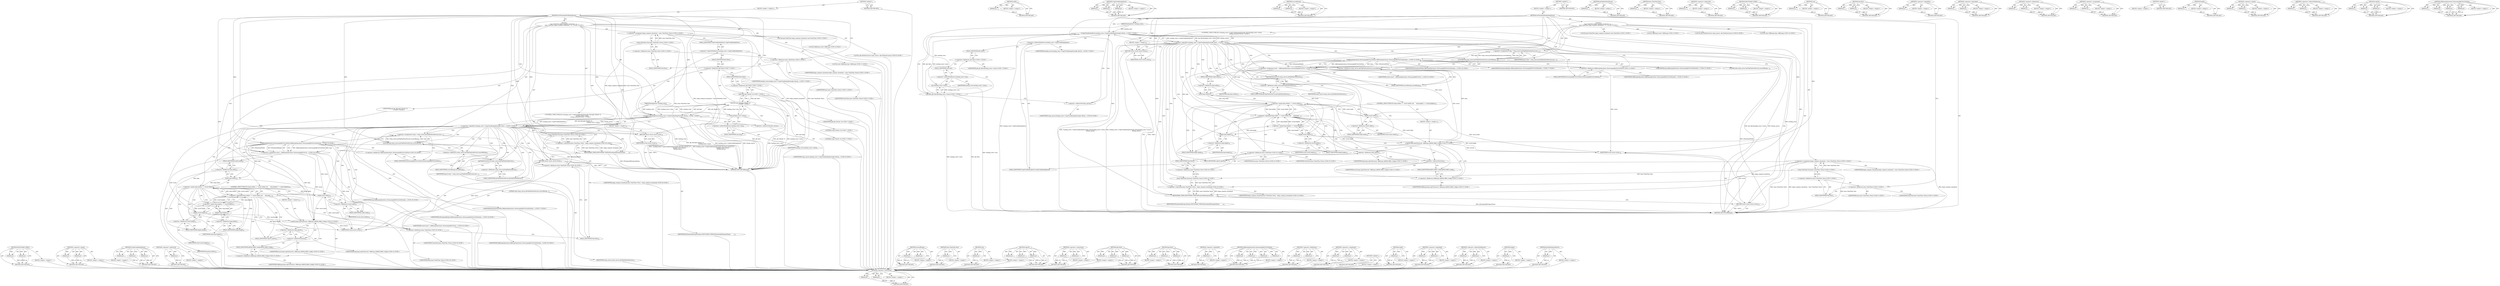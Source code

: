 digraph "SkBitmapOperations.DownsampleByTwoUntilSize" {
vulnerable_231 [label=<(METHOD,HISTOGRAM_TIMES)>];
vulnerable_232 [label=<(PARAM,p1)>];
vulnerable_233 [label=<(PARAM,p2)>];
vulnerable_234 [label=<(BLOCK,&lt;empty&gt;,&lt;empty&gt;)>];
vulnerable_235 [label=<(METHOD_RETURN,ANY)>];
vulnerable_212 [label=<(METHOD,&lt;operator&gt;.equals)>];
vulnerable_213 [label=<(PARAM,p1)>];
vulnerable_214 [label=<(PARAM,p2)>];
vulnerable_215 [label=<(BLOCK,&lt;empty&gt;,&lt;empty&gt;)>];
vulnerable_216 [label=<(METHOD_RETURN,ANY)>];
vulnerable_160 [label=<(METHOD,CopyFromBackingStore)>];
vulnerable_161 [label=<(PARAM,p1)>];
vulnerable_162 [label=<(PARAM,p2)>];
vulnerable_163 [label=<(PARAM,p3)>];
vulnerable_164 [label=<(BLOCK,&lt;empty&gt;,&lt;empty&gt;)>];
vulnerable_165 [label=<(METHOD_RETURN,ANY)>];
vulnerable_187 [label=<(METHOD,&lt;operator&gt;.addressOf)>];
vulnerable_188 [label=<(PARAM,p1)>];
vulnerable_189 [label=<(BLOCK,&lt;empty&gt;,&lt;empty&gt;)>];
vulnerable_190 [label=<(METHOD_RETURN,ANY)>];
vulnerable_6 [label=<(METHOD,&lt;global&gt;)<SUB>1</SUB>>];
vulnerable_7 [label=<(BLOCK,&lt;empty&gt;,&lt;empty&gt;)<SUB>1</SUB>>];
vulnerable_8 [label=<(METHOD,GetThumbnailForBackingStore)<SUB>1</SUB>>];
vulnerable_9 [label=<(PARAM,BackingStore* backing_store)<SUB>1</SUB>>];
vulnerable_10 [label="<(BLOCK,{
  base::TimeTicks begin_compute_thumbnail = b...,{
  base::TimeTicks begin_compute_thumbnail = b...)<SUB>1</SUB>>"];
vulnerable_11 [label="<(LOCAL,base.TimeTicks begin_compute_thumbnail: base.TimeTicks)<SUB>2</SUB>>"];
vulnerable_12 [label="<(&lt;operator&gt;.assignment,begin_compute_thumbnail = base::TimeTicks::Now())<SUB>2</SUB>>"];
vulnerable_13 [label="<(IDENTIFIER,begin_compute_thumbnail,begin_compute_thumbnail = base::TimeTicks::Now())<SUB>2</SUB>>"];
vulnerable_14 [label="<(base.TimeTicks.Now,base::TimeTicks::Now())<SUB>2</SUB>>"];
vulnerable_15 [label="<(&lt;operator&gt;.fieldAccess,base::TimeTicks::Now)<SUB>2</SUB>>"];
vulnerable_16 [label="<(&lt;operator&gt;.fieldAccess,base::TimeTicks)<SUB>2</SUB>>"];
vulnerable_17 [label="<(IDENTIFIER,base,base::TimeTicks::Now())<SUB>2</SUB>>"];
vulnerable_18 [label="<(IDENTIFIER,TimeTicks,base::TimeTicks::Now())<SUB>2</SUB>>"];
vulnerable_19 [label=<(FIELD_IDENTIFIER,Now,Now)<SUB>2</SUB>>];
vulnerable_20 [label="<(LOCAL,SkBitmap result: SkBitmap)<SUB>4</SUB>>"];
vulnerable_21 [label="<(LOCAL,skia.PlatformCanvas temp_canvas: skia.PlatformCanvas)<SUB>6</SUB>>"];
vulnerable_22 [label="<(CONTROL_STRUCTURE,IF,if (!backing_store-&gt;CopyFromBackingStore(gfx::Rect(gfx::Point(0, 0),
                                                     backing_store-&gt;size()),
                                            &amp;temp_canvas)))<SUB>7</SUB>>"];
vulnerable_23 [label="<(&lt;operator&gt;.logicalNot,!backing_store-&gt;CopyFromBackingStore(gfx::Rect(...)<SUB>7</SUB>>"];
vulnerable_24 [label="<(CopyFromBackingStore,backing_store-&gt;CopyFromBackingStore(gfx::Rect(g...)<SUB>7</SUB>>"];
vulnerable_25 [label=<(&lt;operator&gt;.indirectFieldAccess,backing_store-&gt;CopyFromBackingStore)<SUB>7</SUB>>];
vulnerable_26 [label="<(IDENTIFIER,backing_store,backing_store-&gt;CopyFromBackingStore(gfx::Rect(g...)<SUB>7</SUB>>"];
vulnerable_27 [label=<(FIELD_IDENTIFIER,CopyFromBackingStore,CopyFromBackingStore)<SUB>7</SUB>>];
vulnerable_28 [label="<(gfx.Rect,gfx::Rect(gfx::Point(0, 0),
                   ...)<SUB>7</SUB>>"];
vulnerable_29 [label="<(&lt;operator&gt;.fieldAccess,gfx::Rect)<SUB>7</SUB>>"];
vulnerable_30 [label="<(IDENTIFIER,gfx,gfx::Rect(gfx::Point(0, 0),
                   ...)<SUB>7</SUB>>"];
vulnerable_31 [label=<(FIELD_IDENTIFIER,Rect,Rect)<SUB>7</SUB>>];
vulnerable_32 [label="<(gfx.Point,gfx::Point(0, 0))<SUB>7</SUB>>"];
vulnerable_33 [label="<(&lt;operator&gt;.fieldAccess,gfx::Point)<SUB>7</SUB>>"];
vulnerable_34 [label="<(IDENTIFIER,gfx,gfx::Point(0, 0))<SUB>7</SUB>>"];
vulnerable_35 [label=<(FIELD_IDENTIFIER,Point,Point)<SUB>7</SUB>>];
vulnerable_36 [label="<(LITERAL,0,gfx::Point(0, 0))<SUB>7</SUB>>"];
vulnerable_37 [label="<(LITERAL,0,gfx::Point(0, 0))<SUB>7</SUB>>"];
vulnerable_38 [label=<(size,backing_store-&gt;size())<SUB>8</SUB>>];
vulnerable_39 [label=<(&lt;operator&gt;.indirectFieldAccess,backing_store-&gt;size)<SUB>8</SUB>>];
vulnerable_40 [label=<(IDENTIFIER,backing_store,backing_store-&gt;size())<SUB>8</SUB>>];
vulnerable_41 [label=<(FIELD_IDENTIFIER,size,size)<SUB>8</SUB>>];
vulnerable_42 [label=<(&lt;operator&gt;.addressOf,&amp;temp_canvas)<SUB>9</SUB>>];
vulnerable_43 [label="<(IDENTIFIER,temp_canvas,backing_store-&gt;CopyFromBackingStore(gfx::Rect(g...)<SUB>9</SUB>>"];
vulnerable_44 [label=<(BLOCK,&lt;empty&gt;,&lt;empty&gt;)<SUB>10</SUB>>];
vulnerable_45 [label=<(RETURN,return result;,return result;)<SUB>10</SUB>>];
vulnerable_46 [label=<(IDENTIFIER,result,return result;)<SUB>10</SUB>>];
vulnerable_47 [label="<(LOCAL,const SkBitmap bmp: SkBitmap)<SUB>11</SUB>>"];
vulnerable_48 [label=<(&lt;operator&gt;.assignment,&amp; bmp = temp_canvas.getTopPlatformDevice().acce...)<SUB>11</SUB>>];
vulnerable_49 [label=<(IDENTIFIER,bmp,&amp; bmp = temp_canvas.getTopPlatformDevice().acce...)<SUB>11</SUB>>];
vulnerable_50 [label=<(accessBitmap,temp_canvas.getTopPlatformDevice().accessBitmap...)<SUB>11</SUB>>];
vulnerable_51 [label=<(&lt;operator&gt;.fieldAccess,temp_canvas.getTopPlatformDevice().accessBitmap)<SUB>11</SUB>>];
vulnerable_52 [label=<(getTopPlatformDevice,temp_canvas.getTopPlatformDevice())<SUB>11</SUB>>];
vulnerable_53 [label=<(&lt;operator&gt;.fieldAccess,temp_canvas.getTopPlatformDevice)<SUB>11</SUB>>];
vulnerable_54 [label=<(IDENTIFIER,temp_canvas,temp_canvas.getTopPlatformDevice())<SUB>11</SUB>>];
vulnerable_55 [label=<(FIELD_IDENTIFIER,getTopPlatformDevice,getTopPlatformDevice)<SUB>11</SUB>>];
vulnerable_56 [label=<(FIELD_IDENTIFIER,accessBitmap,accessBitmap)<SUB>11</SUB>>];
vulnerable_57 [label=<(LITERAL,false,temp_canvas.getTopPlatformDevice().accessBitmap...)<SUB>11</SUB>>];
vulnerable_58 [label="<(&lt;operator&gt;.assignment,result = SkBitmapOperations::DownsampleByTwoUnt...)<SUB>16</SUB>>"];
vulnerable_59 [label="<(IDENTIFIER,result,result = SkBitmapOperations::DownsampleByTwoUnt...)<SUB>16</SUB>>"];
vulnerable_60 [label="<(SkBitmapOperations.DownsampleByTwoUntilSize,SkBitmapOperations::DownsampleByTwoUntilSize(bm...)<SUB>16</SUB>>"];
vulnerable_61 [label="<(&lt;operator&gt;.fieldAccess,SkBitmapOperations::DownsampleByTwoUntilSize)<SUB>16</SUB>>"];
vulnerable_62 [label="<(IDENTIFIER,SkBitmapOperations,SkBitmapOperations::DownsampleByTwoUntilSize(bm...)<SUB>16</SUB>>"];
vulnerable_63 [label=<(FIELD_IDENTIFIER,DownsampleByTwoUntilSize,DownsampleByTwoUntilSize)<SUB>16</SUB>>];
vulnerable_64 [label="<(IDENTIFIER,bmp,SkBitmapOperations::DownsampleByTwoUntilSize(bm...)<SUB>16</SUB>>"];
vulnerable_65 [label="<(IDENTIFIER,kThumbnailWidth,SkBitmapOperations::DownsampleByTwoUntilSize(bm...)<SUB>17</SUB>>"];
vulnerable_66 [label="<(IDENTIFIER,kThumbnailHeight,SkBitmapOperations::DownsampleByTwoUntilSize(bm...)<SUB>18</SUB>>"];
vulnerable_67 [label=<(CONTROL_STRUCTURE,IF,if (bmp.width() == result.width() &amp;&amp;
      bmp.height() == result.height()))<SUB>20</SUB>>];
vulnerable_68 [label=<(&lt;operator&gt;.logicalAnd,bmp.width() == result.width() &amp;&amp;
      bmp.heig...)<SUB>20</SUB>>];
vulnerable_69 [label=<(&lt;operator&gt;.equals,bmp.width() == result.width())<SUB>20</SUB>>];
vulnerable_70 [label=<(width,bmp.width())<SUB>20</SUB>>];
vulnerable_71 [label=<(&lt;operator&gt;.fieldAccess,bmp.width)<SUB>20</SUB>>];
vulnerable_72 [label=<(IDENTIFIER,bmp,bmp.width())<SUB>20</SUB>>];
vulnerable_73 [label=<(FIELD_IDENTIFIER,width,width)<SUB>20</SUB>>];
vulnerable_74 [label=<(width,result.width())<SUB>20</SUB>>];
vulnerable_75 [label=<(&lt;operator&gt;.fieldAccess,result.width)<SUB>20</SUB>>];
vulnerable_76 [label=<(IDENTIFIER,result,result.width())<SUB>20</SUB>>];
vulnerable_77 [label=<(FIELD_IDENTIFIER,width,width)<SUB>20</SUB>>];
vulnerable_78 [label=<(&lt;operator&gt;.equals,bmp.height() == result.height())<SUB>21</SUB>>];
vulnerable_79 [label=<(height,bmp.height())<SUB>21</SUB>>];
vulnerable_80 [label=<(&lt;operator&gt;.fieldAccess,bmp.height)<SUB>21</SUB>>];
vulnerable_81 [label=<(IDENTIFIER,bmp,bmp.height())<SUB>21</SUB>>];
vulnerable_82 [label=<(FIELD_IDENTIFIER,height,height)<SUB>21</SUB>>];
vulnerable_83 [label=<(height,result.height())<SUB>21</SUB>>];
vulnerable_84 [label=<(&lt;operator&gt;.fieldAccess,result.height)<SUB>21</SUB>>];
vulnerable_85 [label=<(IDENTIFIER,result,result.height())<SUB>21</SUB>>];
vulnerable_86 [label=<(FIELD_IDENTIFIER,height,height)<SUB>21</SUB>>];
vulnerable_87 [label=<(BLOCK,&lt;empty&gt;,&lt;empty&gt;)<SUB>22</SUB>>];
vulnerable_88 [label="<(copyTo,bmp.copyTo(&amp;result, SkBitmap::kARGB_8888_Config))<SUB>22</SUB>>"];
vulnerable_89 [label=<(&lt;operator&gt;.fieldAccess,bmp.copyTo)<SUB>22</SUB>>];
vulnerable_90 [label="<(IDENTIFIER,bmp,bmp.copyTo(&amp;result, SkBitmap::kARGB_8888_Config))<SUB>22</SUB>>"];
vulnerable_91 [label=<(FIELD_IDENTIFIER,copyTo,copyTo)<SUB>22</SUB>>];
vulnerable_92 [label=<(&lt;operator&gt;.addressOf,&amp;result)<SUB>22</SUB>>];
vulnerable_93 [label="<(IDENTIFIER,result,bmp.copyTo(&amp;result, SkBitmap::kARGB_8888_Config))<SUB>22</SUB>>"];
vulnerable_94 [label="<(&lt;operator&gt;.fieldAccess,SkBitmap::kARGB_8888_Config)<SUB>22</SUB>>"];
vulnerable_95 [label="<(IDENTIFIER,SkBitmap,bmp.copyTo(&amp;result, SkBitmap::kARGB_8888_Config))<SUB>22</SUB>>"];
vulnerable_96 [label=<(FIELD_IDENTIFIER,kARGB_8888_Config,kARGB_8888_Config)<SUB>22</SUB>>];
vulnerable_97 [label=<(HISTOGRAM_TIMES,HISTOGRAM_TIMES(kThumbnailHistogramName,
      ...)<SUB>25</SUB>>];
vulnerable_98 [label=<(IDENTIFIER,kThumbnailHistogramName,HISTOGRAM_TIMES(kThumbnailHistogramName,
      ...)<SUB>25</SUB>>];
vulnerable_99 [label="<(&lt;operator&gt;.subtraction,base::TimeTicks::Now() - begin_compute_thumbnail)<SUB>26</SUB>>"];
vulnerable_100 [label="<(base.TimeTicks.Now,base::TimeTicks::Now())<SUB>26</SUB>>"];
vulnerable_101 [label="<(&lt;operator&gt;.fieldAccess,base::TimeTicks::Now)<SUB>26</SUB>>"];
vulnerable_102 [label="<(&lt;operator&gt;.fieldAccess,base::TimeTicks)<SUB>26</SUB>>"];
vulnerable_103 [label="<(IDENTIFIER,base,base::TimeTicks::Now())<SUB>26</SUB>>"];
vulnerable_104 [label="<(IDENTIFIER,TimeTicks,base::TimeTicks::Now())<SUB>26</SUB>>"];
vulnerable_105 [label=<(FIELD_IDENTIFIER,Now,Now)<SUB>26</SUB>>];
vulnerable_106 [label="<(IDENTIFIER,begin_compute_thumbnail,base::TimeTicks::Now() - begin_compute_thumbnail)<SUB>26</SUB>>"];
vulnerable_107 [label=<(RETURN,return result;,return result;)<SUB>27</SUB>>];
vulnerable_108 [label=<(IDENTIFIER,result,return result;)<SUB>27</SUB>>];
vulnerable_109 [label=<(METHOD_RETURN,SkBitmap)<SUB>1</SUB>>];
vulnerable_111 [label=<(METHOD_RETURN,ANY)<SUB>1</SUB>>];
vulnerable_191 [label=<(METHOD,accessBitmap)>];
vulnerable_192 [label=<(PARAM,p1)>];
vulnerable_193 [label=<(PARAM,p2)>];
vulnerable_194 [label=<(BLOCK,&lt;empty&gt;,&lt;empty&gt;)>];
vulnerable_195 [label=<(METHOD_RETURN,ANY)>];
vulnerable_147 [label=<(METHOD,base.TimeTicks.Now)>];
vulnerable_148 [label=<(PARAM,p1)>];
vulnerable_149 [label=<(BLOCK,&lt;empty&gt;,&lt;empty&gt;)>];
vulnerable_150 [label=<(METHOD_RETURN,ANY)>];
vulnerable_183 [label=<(METHOD,size)>];
vulnerable_184 [label=<(PARAM,p1)>];
vulnerable_185 [label=<(BLOCK,&lt;empty&gt;,&lt;empty&gt;)>];
vulnerable_186 [label=<(METHOD_RETURN,ANY)>];
vulnerable_225 [label=<(METHOD,copyTo)>];
vulnerable_226 [label=<(PARAM,p1)>];
vulnerable_227 [label=<(PARAM,p2)>];
vulnerable_228 [label=<(PARAM,p3)>];
vulnerable_229 [label=<(BLOCK,&lt;empty&gt;,&lt;empty&gt;)>];
vulnerable_230 [label=<(METHOD_RETURN,ANY)>];
vulnerable_236 [label=<(METHOD,&lt;operator&gt;.subtraction)>];
vulnerable_237 [label=<(PARAM,p1)>];
vulnerable_238 [label=<(PARAM,p2)>];
vulnerable_239 [label=<(BLOCK,&lt;empty&gt;,&lt;empty&gt;)>];
vulnerable_240 [label=<(METHOD_RETURN,ANY)>];
vulnerable_177 [label=<(METHOD,gfx.Point)>];
vulnerable_178 [label=<(PARAM,p1)>];
vulnerable_179 [label=<(PARAM,p2)>];
vulnerable_180 [label=<(PARAM,p3)>];
vulnerable_181 [label=<(BLOCK,&lt;empty&gt;,&lt;empty&gt;)>];
vulnerable_182 [label=<(METHOD_RETURN,ANY)>];
vulnerable_171 [label=<(METHOD,gfx.Rect)>];
vulnerable_172 [label=<(PARAM,p1)>];
vulnerable_173 [label=<(PARAM,p2)>];
vulnerable_174 [label=<(PARAM,p3)>];
vulnerable_175 [label=<(BLOCK,&lt;empty&gt;,&lt;empty&gt;)>];
vulnerable_176 [label=<(METHOD_RETURN,ANY)>];
vulnerable_156 [label=<(METHOD,&lt;operator&gt;.logicalNot)>];
vulnerable_157 [label=<(PARAM,p1)>];
vulnerable_158 [label=<(BLOCK,&lt;empty&gt;,&lt;empty&gt;)>];
vulnerable_159 [label=<(METHOD_RETURN,ANY)>];
vulnerable_200 [label=<(METHOD,SkBitmapOperations.DownsampleByTwoUntilSize)>];
vulnerable_201 [label=<(PARAM,p1)>];
vulnerable_202 [label=<(PARAM,p2)>];
vulnerable_203 [label=<(PARAM,p3)>];
vulnerable_204 [label=<(PARAM,p4)>];
vulnerable_205 [label=<(BLOCK,&lt;empty&gt;,&lt;empty&gt;)>];
vulnerable_206 [label=<(METHOD_RETURN,ANY)>];
vulnerable_151 [label=<(METHOD,&lt;operator&gt;.fieldAccess)>];
vulnerable_152 [label=<(PARAM,p1)>];
vulnerable_153 [label=<(PARAM,p2)>];
vulnerable_154 [label=<(BLOCK,&lt;empty&gt;,&lt;empty&gt;)>];
vulnerable_155 [label=<(METHOD_RETURN,ANY)>];
vulnerable_142 [label=<(METHOD,&lt;operator&gt;.assignment)>];
vulnerable_143 [label=<(PARAM,p1)>];
vulnerable_144 [label=<(PARAM,p2)>];
vulnerable_145 [label=<(BLOCK,&lt;empty&gt;,&lt;empty&gt;)>];
vulnerable_146 [label=<(METHOD_RETURN,ANY)>];
vulnerable_136 [label=<(METHOD,&lt;global&gt;)<SUB>1</SUB>>];
vulnerable_137 [label=<(BLOCK,&lt;empty&gt;,&lt;empty&gt;)>];
vulnerable_138 [label=<(METHOD_RETURN,ANY)>];
vulnerable_217 [label=<(METHOD,width)>];
vulnerable_218 [label=<(PARAM,p1)>];
vulnerable_219 [label=<(BLOCK,&lt;empty&gt;,&lt;empty&gt;)>];
vulnerable_220 [label=<(METHOD_RETURN,ANY)>];
vulnerable_207 [label=<(METHOD,&lt;operator&gt;.logicalAnd)>];
vulnerable_208 [label=<(PARAM,p1)>];
vulnerable_209 [label=<(PARAM,p2)>];
vulnerable_210 [label=<(BLOCK,&lt;empty&gt;,&lt;empty&gt;)>];
vulnerable_211 [label=<(METHOD_RETURN,ANY)>];
vulnerable_166 [label=<(METHOD,&lt;operator&gt;.indirectFieldAccess)>];
vulnerable_167 [label=<(PARAM,p1)>];
vulnerable_168 [label=<(PARAM,p2)>];
vulnerable_169 [label=<(BLOCK,&lt;empty&gt;,&lt;empty&gt;)>];
vulnerable_170 [label=<(METHOD_RETURN,ANY)>];
vulnerable_221 [label=<(METHOD,height)>];
vulnerable_222 [label=<(PARAM,p1)>];
vulnerable_223 [label=<(BLOCK,&lt;empty&gt;,&lt;empty&gt;)>];
vulnerable_224 [label=<(METHOD_RETURN,ANY)>];
vulnerable_196 [label=<(METHOD,getTopPlatformDevice)>];
vulnerable_197 [label=<(PARAM,p1)>];
vulnerable_198 [label=<(BLOCK,&lt;empty&gt;,&lt;empty&gt;)>];
vulnerable_199 [label=<(METHOD_RETURN,ANY)>];
fixed_219 [label=<(METHOD,&lt;operator&gt;.subtraction)>];
fixed_220 [label=<(PARAM,p1)>];
fixed_221 [label=<(PARAM,p2)>];
fixed_222 [label=<(BLOCK,&lt;empty&gt;,&lt;empty&gt;)>];
fixed_223 [label=<(METHOD_RETURN,ANY)>];
fixed_200 [label=<(METHOD,width)>];
fixed_201 [label=<(PARAM,p1)>];
fixed_202 [label=<(BLOCK,&lt;empty&gt;,&lt;empty&gt;)>];
fixed_203 [label=<(METHOD_RETURN,ANY)>];
fixed_150 [label=<(METHOD,CopyFromBackingStore)>];
fixed_151 [label=<(PARAM,p1)>];
fixed_152 [label=<(PARAM,p2)>];
fixed_153 [label=<(PARAM,p3)>];
fixed_154 [label=<(BLOCK,&lt;empty&gt;,&lt;empty&gt;)>];
fixed_155 [label=<(METHOD_RETURN,ANY)>];
fixed_174 [label=<(METHOD,accessBitmap)>];
fixed_175 [label=<(PARAM,p1)>];
fixed_176 [label=<(PARAM,p2)>];
fixed_177 [label=<(BLOCK,&lt;empty&gt;,&lt;empty&gt;)>];
fixed_178 [label=<(METHOD_RETURN,ANY)>];
fixed_6 [label=<(METHOD,&lt;global&gt;)<SUB>1</SUB>>];
fixed_7 [label=<(BLOCK,&lt;empty&gt;,&lt;empty&gt;)<SUB>1</SUB>>];
fixed_8 [label=<(METHOD,GetThumbnailForBackingStore)<SUB>1</SUB>>];
fixed_9 [label=<(PARAM,BackingStore* backing_store)<SUB>1</SUB>>];
fixed_10 [label="<(BLOCK,{
  base::TimeTicks begin_compute_thumbnail = b...,{
  base::TimeTicks begin_compute_thumbnail = b...)<SUB>1</SUB>>"];
fixed_11 [label="<(LOCAL,base.TimeTicks begin_compute_thumbnail: base.TimeTicks)<SUB>2</SUB>>"];
fixed_12 [label="<(&lt;operator&gt;.assignment,begin_compute_thumbnail = base::TimeTicks::Now())<SUB>2</SUB>>"];
fixed_13 [label="<(IDENTIFIER,begin_compute_thumbnail,begin_compute_thumbnail = base::TimeTicks::Now())<SUB>2</SUB>>"];
fixed_14 [label="<(base.TimeTicks.Now,base::TimeTicks::Now())<SUB>2</SUB>>"];
fixed_15 [label="<(&lt;operator&gt;.fieldAccess,base::TimeTicks::Now)<SUB>2</SUB>>"];
fixed_16 [label="<(&lt;operator&gt;.fieldAccess,base::TimeTicks)<SUB>2</SUB>>"];
fixed_17 [label="<(IDENTIFIER,base,base::TimeTicks::Now())<SUB>2</SUB>>"];
fixed_18 [label="<(IDENTIFIER,TimeTicks,base::TimeTicks::Now())<SUB>2</SUB>>"];
fixed_19 [label=<(FIELD_IDENTIFIER,Now,Now)<SUB>2</SUB>>];
fixed_20 [label="<(LOCAL,SkBitmap result: SkBitmap)<SUB>4</SUB>>"];
fixed_21 [label="<(LOCAL,skia.PlatformCanvas temp_canvas: skia.PlatformCanvas)<SUB>6</SUB>>"];
fixed_22 [label="<(CONTROL_STRUCTURE,IF,if (!backing_store-&gt;CopyFromBackingStore(gfx::Rect(backing_store-&gt;size()),
                                            &amp;temp_canvas)))<SUB>7</SUB>>"];
fixed_23 [label="<(&lt;operator&gt;.logicalNot,!backing_store-&gt;CopyFromBackingStore(gfx::Rect(...)<SUB>7</SUB>>"];
fixed_24 [label="<(CopyFromBackingStore,backing_store-&gt;CopyFromBackingStore(gfx::Rect(b...)<SUB>7</SUB>>"];
fixed_25 [label=<(&lt;operator&gt;.indirectFieldAccess,backing_store-&gt;CopyFromBackingStore)<SUB>7</SUB>>];
fixed_26 [label="<(IDENTIFIER,backing_store,backing_store-&gt;CopyFromBackingStore(gfx::Rect(b...)<SUB>7</SUB>>"];
fixed_27 [label=<(FIELD_IDENTIFIER,CopyFromBackingStore,CopyFromBackingStore)<SUB>7</SUB>>];
fixed_28 [label="<(gfx.Rect,gfx::Rect(backing_store-&gt;size()))<SUB>7</SUB>>"];
fixed_29 [label="<(&lt;operator&gt;.fieldAccess,gfx::Rect)<SUB>7</SUB>>"];
fixed_30 [label="<(IDENTIFIER,gfx,gfx::Rect(backing_store-&gt;size()))<SUB>7</SUB>>"];
fixed_31 [label=<(FIELD_IDENTIFIER,Rect,Rect)<SUB>7</SUB>>];
fixed_32 [label=<(size,backing_store-&gt;size())<SUB>7</SUB>>];
fixed_33 [label=<(&lt;operator&gt;.indirectFieldAccess,backing_store-&gt;size)<SUB>7</SUB>>];
fixed_34 [label=<(IDENTIFIER,backing_store,backing_store-&gt;size())<SUB>7</SUB>>];
fixed_35 [label=<(FIELD_IDENTIFIER,size,size)<SUB>7</SUB>>];
fixed_36 [label=<(&lt;operator&gt;.addressOf,&amp;temp_canvas)<SUB>8</SUB>>];
fixed_37 [label="<(IDENTIFIER,temp_canvas,backing_store-&gt;CopyFromBackingStore(gfx::Rect(b...)<SUB>8</SUB>>"];
fixed_38 [label=<(BLOCK,&lt;empty&gt;,&lt;empty&gt;)<SUB>9</SUB>>];
fixed_39 [label=<(RETURN,return result;,return result;)<SUB>9</SUB>>];
fixed_40 [label=<(IDENTIFIER,result,return result;)<SUB>9</SUB>>];
fixed_41 [label="<(LOCAL,const SkBitmap bmp: SkBitmap)<SUB>10</SUB>>"];
fixed_42 [label=<(&lt;operator&gt;.assignment,&amp; bmp = temp_canvas.getTopPlatformDevice().acce...)<SUB>10</SUB>>];
fixed_43 [label=<(IDENTIFIER,bmp,&amp; bmp = temp_canvas.getTopPlatformDevice().acce...)<SUB>10</SUB>>];
fixed_44 [label=<(accessBitmap,temp_canvas.getTopPlatformDevice().accessBitmap...)<SUB>10</SUB>>];
fixed_45 [label=<(&lt;operator&gt;.fieldAccess,temp_canvas.getTopPlatformDevice().accessBitmap)<SUB>10</SUB>>];
fixed_46 [label=<(getTopPlatformDevice,temp_canvas.getTopPlatformDevice())<SUB>10</SUB>>];
fixed_47 [label=<(&lt;operator&gt;.fieldAccess,temp_canvas.getTopPlatformDevice)<SUB>10</SUB>>];
fixed_48 [label=<(IDENTIFIER,temp_canvas,temp_canvas.getTopPlatformDevice())<SUB>10</SUB>>];
fixed_49 [label=<(FIELD_IDENTIFIER,getTopPlatformDevice,getTopPlatformDevice)<SUB>10</SUB>>];
fixed_50 [label=<(FIELD_IDENTIFIER,accessBitmap,accessBitmap)<SUB>10</SUB>>];
fixed_51 [label=<(LITERAL,false,temp_canvas.getTopPlatformDevice().accessBitmap...)<SUB>10</SUB>>];
fixed_52 [label="<(&lt;operator&gt;.assignment,result = SkBitmapOperations::DownsampleByTwoUnt...)<SUB>15</SUB>>"];
fixed_53 [label="<(IDENTIFIER,result,result = SkBitmapOperations::DownsampleByTwoUnt...)<SUB>15</SUB>>"];
fixed_54 [label="<(SkBitmapOperations.DownsampleByTwoUntilSize,SkBitmapOperations::DownsampleByTwoUntilSize(bm...)<SUB>15</SUB>>"];
fixed_55 [label="<(&lt;operator&gt;.fieldAccess,SkBitmapOperations::DownsampleByTwoUntilSize)<SUB>15</SUB>>"];
fixed_56 [label="<(IDENTIFIER,SkBitmapOperations,SkBitmapOperations::DownsampleByTwoUntilSize(bm...)<SUB>15</SUB>>"];
fixed_57 [label=<(FIELD_IDENTIFIER,DownsampleByTwoUntilSize,DownsampleByTwoUntilSize)<SUB>15</SUB>>];
fixed_58 [label="<(IDENTIFIER,bmp,SkBitmapOperations::DownsampleByTwoUntilSize(bm...)<SUB>15</SUB>>"];
fixed_59 [label="<(IDENTIFIER,kThumbnailWidth,SkBitmapOperations::DownsampleByTwoUntilSize(bm...)<SUB>16</SUB>>"];
fixed_60 [label="<(IDENTIFIER,kThumbnailHeight,SkBitmapOperations::DownsampleByTwoUntilSize(bm...)<SUB>17</SUB>>"];
fixed_61 [label=<(CONTROL_STRUCTURE,IF,if (bmp.width() == result.width() &amp;&amp;
      bmp.height() == result.height()))<SUB>19</SUB>>];
fixed_62 [label=<(&lt;operator&gt;.logicalAnd,bmp.width() == result.width() &amp;&amp;
      bmp.heig...)<SUB>19</SUB>>];
fixed_63 [label=<(&lt;operator&gt;.equals,bmp.width() == result.width())<SUB>19</SUB>>];
fixed_64 [label=<(width,bmp.width())<SUB>19</SUB>>];
fixed_65 [label=<(&lt;operator&gt;.fieldAccess,bmp.width)<SUB>19</SUB>>];
fixed_66 [label=<(IDENTIFIER,bmp,bmp.width())<SUB>19</SUB>>];
fixed_67 [label=<(FIELD_IDENTIFIER,width,width)<SUB>19</SUB>>];
fixed_68 [label=<(width,result.width())<SUB>19</SUB>>];
fixed_69 [label=<(&lt;operator&gt;.fieldAccess,result.width)<SUB>19</SUB>>];
fixed_70 [label=<(IDENTIFIER,result,result.width())<SUB>19</SUB>>];
fixed_71 [label=<(FIELD_IDENTIFIER,width,width)<SUB>19</SUB>>];
fixed_72 [label=<(&lt;operator&gt;.equals,bmp.height() == result.height())<SUB>20</SUB>>];
fixed_73 [label=<(height,bmp.height())<SUB>20</SUB>>];
fixed_74 [label=<(&lt;operator&gt;.fieldAccess,bmp.height)<SUB>20</SUB>>];
fixed_75 [label=<(IDENTIFIER,bmp,bmp.height())<SUB>20</SUB>>];
fixed_76 [label=<(FIELD_IDENTIFIER,height,height)<SUB>20</SUB>>];
fixed_77 [label=<(height,result.height())<SUB>20</SUB>>];
fixed_78 [label=<(&lt;operator&gt;.fieldAccess,result.height)<SUB>20</SUB>>];
fixed_79 [label=<(IDENTIFIER,result,result.height())<SUB>20</SUB>>];
fixed_80 [label=<(FIELD_IDENTIFIER,height,height)<SUB>20</SUB>>];
fixed_81 [label=<(BLOCK,&lt;empty&gt;,&lt;empty&gt;)<SUB>21</SUB>>];
fixed_82 [label="<(copyTo,bmp.copyTo(&amp;result, SkBitmap::kARGB_8888_Config))<SUB>21</SUB>>"];
fixed_83 [label=<(&lt;operator&gt;.fieldAccess,bmp.copyTo)<SUB>21</SUB>>];
fixed_84 [label="<(IDENTIFIER,bmp,bmp.copyTo(&amp;result, SkBitmap::kARGB_8888_Config))<SUB>21</SUB>>"];
fixed_85 [label=<(FIELD_IDENTIFIER,copyTo,copyTo)<SUB>21</SUB>>];
fixed_86 [label=<(&lt;operator&gt;.addressOf,&amp;result)<SUB>21</SUB>>];
fixed_87 [label="<(IDENTIFIER,result,bmp.copyTo(&amp;result, SkBitmap::kARGB_8888_Config))<SUB>21</SUB>>"];
fixed_88 [label="<(&lt;operator&gt;.fieldAccess,SkBitmap::kARGB_8888_Config)<SUB>21</SUB>>"];
fixed_89 [label="<(IDENTIFIER,SkBitmap,bmp.copyTo(&amp;result, SkBitmap::kARGB_8888_Config))<SUB>21</SUB>>"];
fixed_90 [label=<(FIELD_IDENTIFIER,kARGB_8888_Config,kARGB_8888_Config)<SUB>21</SUB>>];
fixed_91 [label=<(HISTOGRAM_TIMES,HISTOGRAM_TIMES(kThumbnailHistogramName,
      ...)<SUB>24</SUB>>];
fixed_92 [label=<(IDENTIFIER,kThumbnailHistogramName,HISTOGRAM_TIMES(kThumbnailHistogramName,
      ...)<SUB>24</SUB>>];
fixed_93 [label="<(&lt;operator&gt;.subtraction,base::TimeTicks::Now() - begin_compute_thumbnail)<SUB>25</SUB>>"];
fixed_94 [label="<(base.TimeTicks.Now,base::TimeTicks::Now())<SUB>25</SUB>>"];
fixed_95 [label="<(&lt;operator&gt;.fieldAccess,base::TimeTicks::Now)<SUB>25</SUB>>"];
fixed_96 [label="<(&lt;operator&gt;.fieldAccess,base::TimeTicks)<SUB>25</SUB>>"];
fixed_97 [label="<(IDENTIFIER,base,base::TimeTicks::Now())<SUB>25</SUB>>"];
fixed_98 [label="<(IDENTIFIER,TimeTicks,base::TimeTicks::Now())<SUB>25</SUB>>"];
fixed_99 [label=<(FIELD_IDENTIFIER,Now,Now)<SUB>25</SUB>>];
fixed_100 [label="<(IDENTIFIER,begin_compute_thumbnail,base::TimeTicks::Now() - begin_compute_thumbnail)<SUB>25</SUB>>"];
fixed_101 [label=<(RETURN,return result;,return result;)<SUB>26</SUB>>];
fixed_102 [label=<(IDENTIFIER,result,return result;)<SUB>26</SUB>>];
fixed_103 [label=<(METHOD_RETURN,SkBitmap)<SUB>1</SUB>>];
fixed_105 [label=<(METHOD_RETURN,ANY)<SUB>1</SUB>>];
fixed_179 [label=<(METHOD,getTopPlatformDevice)>];
fixed_180 [label=<(PARAM,p1)>];
fixed_181 [label=<(BLOCK,&lt;empty&gt;,&lt;empty&gt;)>];
fixed_182 [label=<(METHOD_RETURN,ANY)>];
fixed_137 [label=<(METHOD,base.TimeTicks.Now)>];
fixed_138 [label=<(PARAM,p1)>];
fixed_139 [label=<(BLOCK,&lt;empty&gt;,&lt;empty&gt;)>];
fixed_140 [label=<(METHOD_RETURN,ANY)>];
fixed_170 [label=<(METHOD,&lt;operator&gt;.addressOf)>];
fixed_171 [label=<(PARAM,p1)>];
fixed_172 [label=<(BLOCK,&lt;empty&gt;,&lt;empty&gt;)>];
fixed_173 [label=<(METHOD_RETURN,ANY)>];
fixed_214 [label=<(METHOD,HISTOGRAM_TIMES)>];
fixed_215 [label=<(PARAM,p1)>];
fixed_216 [label=<(PARAM,p2)>];
fixed_217 [label=<(BLOCK,&lt;empty&gt;,&lt;empty&gt;)>];
fixed_218 [label=<(METHOD_RETURN,ANY)>];
fixed_166 [label=<(METHOD,size)>];
fixed_167 [label=<(PARAM,p1)>];
fixed_168 [label=<(BLOCK,&lt;empty&gt;,&lt;empty&gt;)>];
fixed_169 [label=<(METHOD_RETURN,ANY)>];
fixed_161 [label=<(METHOD,gfx.Rect)>];
fixed_162 [label=<(PARAM,p1)>];
fixed_163 [label=<(PARAM,p2)>];
fixed_164 [label=<(BLOCK,&lt;empty&gt;,&lt;empty&gt;)>];
fixed_165 [label=<(METHOD_RETURN,ANY)>];
fixed_146 [label=<(METHOD,&lt;operator&gt;.logicalNot)>];
fixed_147 [label=<(PARAM,p1)>];
fixed_148 [label=<(BLOCK,&lt;empty&gt;,&lt;empty&gt;)>];
fixed_149 [label=<(METHOD_RETURN,ANY)>];
fixed_190 [label=<(METHOD,&lt;operator&gt;.logicalAnd)>];
fixed_191 [label=<(PARAM,p1)>];
fixed_192 [label=<(PARAM,p2)>];
fixed_193 [label=<(BLOCK,&lt;empty&gt;,&lt;empty&gt;)>];
fixed_194 [label=<(METHOD_RETURN,ANY)>];
fixed_141 [label=<(METHOD,&lt;operator&gt;.fieldAccess)>];
fixed_142 [label=<(PARAM,p1)>];
fixed_143 [label=<(PARAM,p2)>];
fixed_144 [label=<(BLOCK,&lt;empty&gt;,&lt;empty&gt;)>];
fixed_145 [label=<(METHOD_RETURN,ANY)>];
fixed_132 [label=<(METHOD,&lt;operator&gt;.assignment)>];
fixed_133 [label=<(PARAM,p1)>];
fixed_134 [label=<(PARAM,p2)>];
fixed_135 [label=<(BLOCK,&lt;empty&gt;,&lt;empty&gt;)>];
fixed_136 [label=<(METHOD_RETURN,ANY)>];
fixed_126 [label=<(METHOD,&lt;global&gt;)<SUB>1</SUB>>];
fixed_127 [label=<(BLOCK,&lt;empty&gt;,&lt;empty&gt;)>];
fixed_128 [label=<(METHOD_RETURN,ANY)>];
fixed_204 [label=<(METHOD,height)>];
fixed_205 [label=<(PARAM,p1)>];
fixed_206 [label=<(BLOCK,&lt;empty&gt;,&lt;empty&gt;)>];
fixed_207 [label=<(METHOD_RETURN,ANY)>];
fixed_195 [label=<(METHOD,&lt;operator&gt;.equals)>];
fixed_196 [label=<(PARAM,p1)>];
fixed_197 [label=<(PARAM,p2)>];
fixed_198 [label=<(BLOCK,&lt;empty&gt;,&lt;empty&gt;)>];
fixed_199 [label=<(METHOD_RETURN,ANY)>];
fixed_156 [label=<(METHOD,&lt;operator&gt;.indirectFieldAccess)>];
fixed_157 [label=<(PARAM,p1)>];
fixed_158 [label=<(PARAM,p2)>];
fixed_159 [label=<(BLOCK,&lt;empty&gt;,&lt;empty&gt;)>];
fixed_160 [label=<(METHOD_RETURN,ANY)>];
fixed_208 [label=<(METHOD,copyTo)>];
fixed_209 [label=<(PARAM,p1)>];
fixed_210 [label=<(PARAM,p2)>];
fixed_211 [label=<(PARAM,p3)>];
fixed_212 [label=<(BLOCK,&lt;empty&gt;,&lt;empty&gt;)>];
fixed_213 [label=<(METHOD_RETURN,ANY)>];
fixed_183 [label=<(METHOD,SkBitmapOperations.DownsampleByTwoUntilSize)>];
fixed_184 [label=<(PARAM,p1)>];
fixed_185 [label=<(PARAM,p2)>];
fixed_186 [label=<(PARAM,p3)>];
fixed_187 [label=<(PARAM,p4)>];
fixed_188 [label=<(BLOCK,&lt;empty&gt;,&lt;empty&gt;)>];
fixed_189 [label=<(METHOD_RETURN,ANY)>];
vulnerable_231 -> vulnerable_232  [key=0, label="AST: "];
vulnerable_231 -> vulnerable_232  [key=1, label="DDG: "];
vulnerable_231 -> vulnerable_234  [key=0, label="AST: "];
vulnerable_231 -> vulnerable_233  [key=0, label="AST: "];
vulnerable_231 -> vulnerable_233  [key=1, label="DDG: "];
vulnerable_231 -> vulnerable_235  [key=0, label="AST: "];
vulnerable_231 -> vulnerable_235  [key=1, label="CFG: "];
vulnerable_232 -> vulnerable_235  [key=0, label="DDG: p1"];
vulnerable_233 -> vulnerable_235  [key=0, label="DDG: p2"];
vulnerable_234 -> fixed_219  [key=0];
vulnerable_235 -> fixed_219  [key=0];
vulnerable_212 -> vulnerable_213  [key=0, label="AST: "];
vulnerable_212 -> vulnerable_213  [key=1, label="DDG: "];
vulnerable_212 -> vulnerable_215  [key=0, label="AST: "];
vulnerable_212 -> vulnerable_214  [key=0, label="AST: "];
vulnerable_212 -> vulnerable_214  [key=1, label="DDG: "];
vulnerable_212 -> vulnerable_216  [key=0, label="AST: "];
vulnerable_212 -> vulnerable_216  [key=1, label="CFG: "];
vulnerable_213 -> vulnerable_216  [key=0, label="DDG: p1"];
vulnerable_214 -> vulnerable_216  [key=0, label="DDG: p2"];
vulnerable_215 -> fixed_219  [key=0];
vulnerable_216 -> fixed_219  [key=0];
vulnerable_160 -> vulnerable_161  [key=0, label="AST: "];
vulnerable_160 -> vulnerable_161  [key=1, label="DDG: "];
vulnerable_160 -> vulnerable_164  [key=0, label="AST: "];
vulnerable_160 -> vulnerable_162  [key=0, label="AST: "];
vulnerable_160 -> vulnerable_162  [key=1, label="DDG: "];
vulnerable_160 -> vulnerable_165  [key=0, label="AST: "];
vulnerable_160 -> vulnerable_165  [key=1, label="CFG: "];
vulnerable_160 -> vulnerable_163  [key=0, label="AST: "];
vulnerable_160 -> vulnerable_163  [key=1, label="DDG: "];
vulnerable_161 -> vulnerable_165  [key=0, label="DDG: p1"];
vulnerable_162 -> vulnerable_165  [key=0, label="DDG: p2"];
vulnerable_163 -> vulnerable_165  [key=0, label="DDG: p3"];
vulnerable_164 -> fixed_219  [key=0];
vulnerable_165 -> fixed_219  [key=0];
vulnerable_187 -> vulnerable_188  [key=0, label="AST: "];
vulnerable_187 -> vulnerable_188  [key=1, label="DDG: "];
vulnerable_187 -> vulnerable_189  [key=0, label="AST: "];
vulnerable_187 -> vulnerable_190  [key=0, label="AST: "];
vulnerable_187 -> vulnerable_190  [key=1, label="CFG: "];
vulnerable_188 -> vulnerable_190  [key=0, label="DDG: p1"];
vulnerable_189 -> fixed_219  [key=0];
vulnerable_190 -> fixed_219  [key=0];
vulnerable_6 -> vulnerable_7  [key=0, label="AST: "];
vulnerable_6 -> vulnerable_111  [key=0, label="AST: "];
vulnerable_6 -> vulnerable_111  [key=1, label="CFG: "];
vulnerable_7 -> vulnerable_8  [key=0, label="AST: "];
vulnerable_8 -> vulnerable_9  [key=0, label="AST: "];
vulnerable_8 -> vulnerable_9  [key=1, label="DDG: "];
vulnerable_8 -> vulnerable_10  [key=0, label="AST: "];
vulnerable_8 -> vulnerable_109  [key=0, label="AST: "];
vulnerable_8 -> vulnerable_16  [key=0, label="CFG: "];
vulnerable_8 -> vulnerable_97  [key=0, label="DDG: "];
vulnerable_8 -> vulnerable_108  [key=0, label="DDG: "];
vulnerable_8 -> vulnerable_45  [key=0, label="DDG: "];
vulnerable_8 -> vulnerable_50  [key=0, label="DDG: "];
vulnerable_8 -> vulnerable_60  [key=0, label="DDG: "];
vulnerable_8 -> vulnerable_99  [key=0, label="DDG: "];
vulnerable_8 -> vulnerable_24  [key=0, label="DDG: "];
vulnerable_8 -> vulnerable_46  [key=0, label="DDG: "];
vulnerable_8 -> vulnerable_88  [key=0, label="DDG: "];
vulnerable_8 -> vulnerable_52  [key=0, label="DDG: "];
vulnerable_8 -> vulnerable_32  [key=0, label="DDG: "];
vulnerable_9 -> vulnerable_109  [key=0, label="DDG: backing_store"];
vulnerable_9 -> vulnerable_24  [key=0, label="DDG: backing_store"];
vulnerable_9 -> vulnerable_38  [key=0, label="DDG: backing_store"];
vulnerable_10 -> vulnerable_11  [key=0, label="AST: "];
vulnerable_10 -> vulnerable_12  [key=0, label="AST: "];
vulnerable_10 -> vulnerable_20  [key=0, label="AST: "];
vulnerable_10 -> vulnerable_21  [key=0, label="AST: "];
vulnerable_10 -> vulnerable_22  [key=0, label="AST: "];
vulnerable_10 -> vulnerable_47  [key=0, label="AST: "];
vulnerable_10 -> vulnerable_48  [key=0, label="AST: "];
vulnerable_10 -> vulnerable_58  [key=0, label="AST: "];
vulnerable_10 -> vulnerable_67  [key=0, label="AST: "];
vulnerable_10 -> vulnerable_97  [key=0, label="AST: "];
vulnerable_10 -> vulnerable_107  [key=0, label="AST: "];
vulnerable_11 -> fixed_219  [key=0];
vulnerable_12 -> vulnerable_13  [key=0, label="AST: "];
vulnerable_12 -> vulnerable_14  [key=0, label="AST: "];
vulnerable_12 -> vulnerable_27  [key=0, label="CFG: "];
vulnerable_12 -> vulnerable_109  [key=0, label="DDG: begin_compute_thumbnail"];
vulnerable_12 -> vulnerable_109  [key=1, label="DDG: base::TimeTicks::Now()"];
vulnerable_12 -> vulnerable_109  [key=2, label="DDG: begin_compute_thumbnail = base::TimeTicks::Now()"];
vulnerable_12 -> vulnerable_99  [key=0, label="DDG: begin_compute_thumbnail"];
vulnerable_13 -> fixed_219  [key=0];
vulnerable_14 -> vulnerable_15  [key=0, label="AST: "];
vulnerable_14 -> vulnerable_12  [key=0, label="CFG: "];
vulnerable_14 -> vulnerable_12  [key=1, label="DDG: base::TimeTicks::Now"];
vulnerable_14 -> vulnerable_109  [key=0, label="DDG: base::TimeTicks::Now"];
vulnerable_14 -> vulnerable_100  [key=0, label="DDG: base::TimeTicks::Now"];
vulnerable_15 -> vulnerable_16  [key=0, label="AST: "];
vulnerable_15 -> vulnerable_19  [key=0, label="AST: "];
vulnerable_15 -> vulnerable_14  [key=0, label="CFG: "];
vulnerable_16 -> vulnerable_17  [key=0, label="AST: "];
vulnerable_16 -> vulnerable_18  [key=0, label="AST: "];
vulnerable_16 -> vulnerable_19  [key=0, label="CFG: "];
vulnerable_17 -> fixed_219  [key=0];
vulnerable_18 -> fixed_219  [key=0];
vulnerable_19 -> vulnerable_15  [key=0, label="CFG: "];
vulnerable_20 -> fixed_219  [key=0];
vulnerable_21 -> fixed_219  [key=0];
vulnerable_22 -> vulnerable_23  [key=0, label="AST: "];
vulnerable_22 -> vulnerable_44  [key=0, label="AST: "];
vulnerable_23 -> vulnerable_24  [key=0, label="AST: "];
vulnerable_23 -> vulnerable_45  [key=0, label="CFG: "];
vulnerable_23 -> vulnerable_45  [key=1, label="CDG: "];
vulnerable_23 -> vulnerable_55  [key=0, label="CFG: "];
vulnerable_23 -> vulnerable_55  [key=1, label="CDG: "];
vulnerable_23 -> vulnerable_109  [key=0, label="DDG: backing_store-&gt;CopyFromBackingStore(gfx::Rect(gfx::Point(0, 0),
                                                     backing_store-&gt;size()),
                                            &amp;temp_canvas)"];
vulnerable_23 -> vulnerable_109  [key=1, label="DDG: !backing_store-&gt;CopyFromBackingStore(gfx::Rect(gfx::Point(0, 0),
                                                     backing_store-&gt;size()),
                                            &amp;temp_canvas)"];
vulnerable_23 -> vulnerable_107  [key=0, label="CDG: "];
vulnerable_23 -> vulnerable_48  [key=0, label="CDG: "];
vulnerable_23 -> vulnerable_68  [key=0, label="CDG: "];
vulnerable_23 -> vulnerable_60  [key=0, label="CDG: "];
vulnerable_23 -> vulnerable_73  [key=0, label="CDG: "];
vulnerable_23 -> vulnerable_77  [key=0, label="CDG: "];
vulnerable_23 -> vulnerable_51  [key=0, label="CDG: "];
vulnerable_23 -> vulnerable_75  [key=0, label="CDG: "];
vulnerable_23 -> vulnerable_52  [key=0, label="CDG: "];
vulnerable_23 -> vulnerable_99  [key=0, label="CDG: "];
vulnerable_23 -> vulnerable_102  [key=0, label="CDG: "];
vulnerable_23 -> vulnerable_56  [key=0, label="CDG: "];
vulnerable_23 -> vulnerable_69  [key=0, label="CDG: "];
vulnerable_23 -> vulnerable_74  [key=0, label="CDG: "];
vulnerable_23 -> vulnerable_50  [key=0, label="CDG: "];
vulnerable_23 -> vulnerable_97  [key=0, label="CDG: "];
vulnerable_23 -> vulnerable_101  [key=0, label="CDG: "];
vulnerable_23 -> vulnerable_58  [key=0, label="CDG: "];
vulnerable_23 -> vulnerable_61  [key=0, label="CDG: "];
vulnerable_23 -> vulnerable_71  [key=0, label="CDG: "];
vulnerable_23 -> vulnerable_105  [key=0, label="CDG: "];
vulnerable_23 -> vulnerable_100  [key=0, label="CDG: "];
vulnerable_23 -> vulnerable_53  [key=0, label="CDG: "];
vulnerable_23 -> vulnerable_70  [key=0, label="CDG: "];
vulnerable_23 -> vulnerable_63  [key=0, label="CDG: "];
vulnerable_24 -> vulnerable_25  [key=0, label="AST: "];
vulnerable_24 -> vulnerable_28  [key=0, label="AST: "];
vulnerable_24 -> vulnerable_42  [key=0, label="AST: "];
vulnerable_24 -> vulnerable_23  [key=0, label="CFG: "];
vulnerable_24 -> vulnerable_23  [key=1, label="DDG: backing_store-&gt;CopyFromBackingStore"];
vulnerable_24 -> vulnerable_23  [key=2, label="DDG: gfx::Rect(gfx::Point(0, 0),
                                                     backing_store-&gt;size())"];
vulnerable_24 -> vulnerable_23  [key=3, label="DDG: &amp;temp_canvas"];
vulnerable_24 -> vulnerable_109  [key=0, label="DDG: backing_store-&gt;CopyFromBackingStore"];
vulnerable_24 -> vulnerable_109  [key=1, label="DDG: gfx::Rect(gfx::Point(0, 0),
                                                     backing_store-&gt;size())"];
vulnerable_24 -> vulnerable_109  [key=2, label="DDG: &amp;temp_canvas"];
vulnerable_25 -> vulnerable_26  [key=0, label="AST: "];
vulnerable_25 -> vulnerable_27  [key=0, label="AST: "];
vulnerable_25 -> vulnerable_31  [key=0, label="CFG: "];
vulnerable_26 -> fixed_219  [key=0];
vulnerable_27 -> vulnerable_25  [key=0, label="CFG: "];
vulnerable_28 -> vulnerable_29  [key=0, label="AST: "];
vulnerable_28 -> vulnerable_32  [key=0, label="AST: "];
vulnerable_28 -> vulnerable_38  [key=0, label="AST: "];
vulnerable_28 -> vulnerable_42  [key=0, label="CFG: "];
vulnerable_28 -> vulnerable_109  [key=0, label="DDG: gfx::Rect"];
vulnerable_28 -> vulnerable_109  [key=1, label="DDG: gfx::Point(0, 0)"];
vulnerable_28 -> vulnerable_109  [key=2, label="DDG: backing_store-&gt;size()"];
vulnerable_28 -> vulnerable_24  [key=0, label="DDG: gfx::Rect"];
vulnerable_28 -> vulnerable_24  [key=1, label="DDG: gfx::Point(0, 0)"];
vulnerable_28 -> vulnerable_24  [key=2, label="DDG: backing_store-&gt;size()"];
vulnerable_29 -> vulnerable_30  [key=0, label="AST: "];
vulnerable_29 -> vulnerable_31  [key=0, label="AST: "];
vulnerable_29 -> vulnerable_35  [key=0, label="CFG: "];
vulnerable_30 -> fixed_219  [key=0];
vulnerable_31 -> vulnerable_29  [key=0, label="CFG: "];
vulnerable_32 -> vulnerable_33  [key=0, label="AST: "];
vulnerable_32 -> vulnerable_36  [key=0, label="AST: "];
vulnerable_32 -> vulnerable_37  [key=0, label="AST: "];
vulnerable_32 -> vulnerable_41  [key=0, label="CFG: "];
vulnerable_32 -> vulnerable_109  [key=0, label="DDG: gfx::Point"];
vulnerable_32 -> vulnerable_28  [key=0, label="DDG: gfx::Point"];
vulnerable_32 -> vulnerable_28  [key=1, label="DDG: 0"];
vulnerable_33 -> vulnerable_34  [key=0, label="AST: "];
vulnerable_33 -> vulnerable_35  [key=0, label="AST: "];
vulnerable_33 -> vulnerable_32  [key=0, label="CFG: "];
vulnerable_34 -> fixed_219  [key=0];
vulnerable_35 -> vulnerable_33  [key=0, label="CFG: "];
vulnerable_36 -> fixed_219  [key=0];
vulnerable_37 -> fixed_219  [key=0];
vulnerable_38 -> vulnerable_39  [key=0, label="AST: "];
vulnerable_38 -> vulnerable_28  [key=0, label="CFG: "];
vulnerable_38 -> vulnerable_28  [key=1, label="DDG: backing_store-&gt;size"];
vulnerable_38 -> vulnerable_109  [key=0, label="DDG: backing_store-&gt;size"];
vulnerable_39 -> vulnerable_40  [key=0, label="AST: "];
vulnerable_39 -> vulnerable_41  [key=0, label="AST: "];
vulnerable_39 -> vulnerable_38  [key=0, label="CFG: "];
vulnerable_40 -> fixed_219  [key=0];
vulnerable_41 -> vulnerable_39  [key=0, label="CFG: "];
vulnerable_42 -> vulnerable_43  [key=0, label="AST: "];
vulnerable_42 -> vulnerable_24  [key=0, label="CFG: "];
vulnerable_43 -> fixed_219  [key=0];
vulnerable_44 -> vulnerable_45  [key=0, label="AST: "];
vulnerable_45 -> vulnerable_46  [key=0, label="AST: "];
vulnerable_45 -> vulnerable_109  [key=0, label="CFG: "];
vulnerable_45 -> vulnerable_109  [key=1, label="DDG: &lt;RET&gt;"];
vulnerable_46 -> vulnerable_45  [key=0, label="DDG: result"];
vulnerable_47 -> fixed_219  [key=0];
vulnerable_48 -> vulnerable_49  [key=0, label="AST: "];
vulnerable_48 -> vulnerable_50  [key=0, label="AST: "];
vulnerable_48 -> vulnerable_63  [key=0, label="CFG: "];
vulnerable_48 -> vulnerable_60  [key=0, label="DDG: bmp"];
vulnerable_49 -> fixed_219  [key=0];
vulnerable_50 -> vulnerable_51  [key=0, label="AST: "];
vulnerable_50 -> vulnerable_57  [key=0, label="AST: "];
vulnerable_50 -> vulnerable_48  [key=0, label="CFG: "];
vulnerable_50 -> vulnerable_48  [key=1, label="DDG: temp_canvas.getTopPlatformDevice().accessBitmap"];
vulnerable_50 -> vulnerable_48  [key=2, label="DDG: false"];
vulnerable_51 -> vulnerable_52  [key=0, label="AST: "];
vulnerable_51 -> vulnerable_56  [key=0, label="AST: "];
vulnerable_51 -> vulnerable_50  [key=0, label="CFG: "];
vulnerable_52 -> vulnerable_53  [key=0, label="AST: "];
vulnerable_52 -> vulnerable_56  [key=0, label="CFG: "];
vulnerable_53 -> vulnerable_54  [key=0, label="AST: "];
vulnerable_53 -> vulnerable_55  [key=0, label="AST: "];
vulnerable_53 -> vulnerable_52  [key=0, label="CFG: "];
vulnerable_54 -> fixed_219  [key=0];
vulnerable_55 -> vulnerable_53  [key=0, label="CFG: "];
vulnerable_56 -> vulnerable_51  [key=0, label="CFG: "];
vulnerable_57 -> fixed_219  [key=0];
vulnerable_58 -> vulnerable_59  [key=0, label="AST: "];
vulnerable_58 -> vulnerable_60  [key=0, label="AST: "];
vulnerable_58 -> vulnerable_73  [key=0, label="CFG: "];
vulnerable_58 -> vulnerable_108  [key=0, label="DDG: result"];
vulnerable_58 -> vulnerable_88  [key=0, label="DDG: result"];
vulnerable_58 -> vulnerable_74  [key=0, label="DDG: result"];
vulnerable_58 -> vulnerable_83  [key=0, label="DDG: result"];
vulnerable_59 -> fixed_219  [key=0];
vulnerable_60 -> vulnerable_61  [key=0, label="AST: "];
vulnerable_60 -> vulnerable_64  [key=0, label="AST: "];
vulnerable_60 -> vulnerable_65  [key=0, label="AST: "];
vulnerable_60 -> vulnerable_66  [key=0, label="AST: "];
vulnerable_60 -> vulnerable_58  [key=0, label="CFG: "];
vulnerable_60 -> vulnerable_58  [key=1, label="DDG: SkBitmapOperations::DownsampleByTwoUntilSize"];
vulnerable_60 -> vulnerable_58  [key=2, label="DDG: bmp"];
vulnerable_60 -> vulnerable_58  [key=3, label="DDG: kThumbnailWidth"];
vulnerable_60 -> vulnerable_58  [key=4, label="DDG: kThumbnailHeight"];
vulnerable_60 -> vulnerable_109  [key=0, label="DDG: kThumbnailWidth"];
vulnerable_60 -> vulnerable_88  [key=0, label="DDG: bmp"];
vulnerable_60 -> vulnerable_70  [key=0, label="DDG: bmp"];
vulnerable_60 -> vulnerable_79  [key=0, label="DDG: bmp"];
vulnerable_61 -> vulnerable_62  [key=0, label="AST: "];
vulnerable_61 -> vulnerable_63  [key=0, label="AST: "];
vulnerable_61 -> vulnerable_60  [key=0, label="CFG: "];
vulnerable_62 -> fixed_219  [key=0];
vulnerable_63 -> vulnerable_61  [key=0, label="CFG: "];
vulnerable_64 -> fixed_219  [key=0];
vulnerable_65 -> fixed_219  [key=0];
vulnerable_66 -> fixed_219  [key=0];
vulnerable_67 -> vulnerable_68  [key=0, label="AST: "];
vulnerable_67 -> vulnerable_87  [key=0, label="AST: "];
vulnerable_68 -> vulnerable_69  [key=0, label="AST: "];
vulnerable_68 -> vulnerable_78  [key=0, label="AST: "];
vulnerable_68 -> vulnerable_91  [key=0, label="CFG: "];
vulnerable_68 -> vulnerable_91  [key=1, label="CDG: "];
vulnerable_68 -> vulnerable_102  [key=0, label="CFG: "];
vulnerable_68 -> vulnerable_94  [key=0, label="CDG: "];
vulnerable_68 -> vulnerable_96  [key=0, label="CDG: "];
vulnerable_68 -> vulnerable_89  [key=0, label="CDG: "];
vulnerable_68 -> vulnerable_92  [key=0, label="CDG: "];
vulnerable_68 -> vulnerable_88  [key=0, label="CDG: "];
vulnerable_69 -> vulnerable_70  [key=0, label="AST: "];
vulnerable_69 -> vulnerable_74  [key=0, label="AST: "];
vulnerable_69 -> vulnerable_68  [key=0, label="CFG: "];
vulnerable_69 -> vulnerable_68  [key=1, label="DDG: bmp.width()"];
vulnerable_69 -> vulnerable_68  [key=2, label="DDG: result.width()"];
vulnerable_69 -> vulnerable_82  [key=0, label="CFG: "];
vulnerable_69 -> vulnerable_82  [key=1, label="CDG: "];
vulnerable_69 -> vulnerable_84  [key=0, label="CDG: "];
vulnerable_69 -> vulnerable_79  [key=0, label="CDG: "];
vulnerable_69 -> vulnerable_80  [key=0, label="CDG: "];
vulnerable_69 -> vulnerable_83  [key=0, label="CDG: "];
vulnerable_69 -> vulnerable_78  [key=0, label="CDG: "];
vulnerable_69 -> vulnerable_86  [key=0, label="CDG: "];
vulnerable_70 -> vulnerable_71  [key=0, label="AST: "];
vulnerable_70 -> vulnerable_77  [key=0, label="CFG: "];
vulnerable_70 -> vulnerable_69  [key=0, label="DDG: bmp.width"];
vulnerable_71 -> vulnerable_72  [key=0, label="AST: "];
vulnerable_71 -> vulnerable_73  [key=0, label="AST: "];
vulnerable_71 -> vulnerable_70  [key=0, label="CFG: "];
vulnerable_72 -> fixed_219  [key=0];
vulnerable_73 -> vulnerable_71  [key=0, label="CFG: "];
vulnerable_74 -> vulnerable_75  [key=0, label="AST: "];
vulnerable_74 -> vulnerable_69  [key=0, label="CFG: "];
vulnerable_74 -> vulnerable_69  [key=1, label="DDG: result.width"];
vulnerable_74 -> vulnerable_108  [key=0, label="DDG: result.width"];
vulnerable_74 -> vulnerable_88  [key=0, label="DDG: result.width"];
vulnerable_75 -> vulnerable_76  [key=0, label="AST: "];
vulnerable_75 -> vulnerable_77  [key=0, label="AST: "];
vulnerable_75 -> vulnerable_74  [key=0, label="CFG: "];
vulnerable_76 -> fixed_219  [key=0];
vulnerable_77 -> vulnerable_75  [key=0, label="CFG: "];
vulnerable_78 -> vulnerable_79  [key=0, label="AST: "];
vulnerable_78 -> vulnerable_83  [key=0, label="AST: "];
vulnerable_78 -> vulnerable_68  [key=0, label="CFG: "];
vulnerable_78 -> vulnerable_68  [key=1, label="DDG: bmp.height()"];
vulnerable_78 -> vulnerable_68  [key=2, label="DDG: result.height()"];
vulnerable_79 -> vulnerable_80  [key=0, label="AST: "];
vulnerable_79 -> vulnerable_86  [key=0, label="CFG: "];
vulnerable_79 -> vulnerable_78  [key=0, label="DDG: bmp.height"];
vulnerable_80 -> vulnerable_81  [key=0, label="AST: "];
vulnerable_80 -> vulnerable_82  [key=0, label="AST: "];
vulnerable_80 -> vulnerable_79  [key=0, label="CFG: "];
vulnerable_81 -> fixed_219  [key=0];
vulnerable_82 -> vulnerable_80  [key=0, label="CFG: "];
vulnerable_83 -> vulnerable_84  [key=0, label="AST: "];
vulnerable_83 -> vulnerable_78  [key=0, label="CFG: "];
vulnerable_83 -> vulnerable_78  [key=1, label="DDG: result.height"];
vulnerable_83 -> vulnerable_108  [key=0, label="DDG: result.height"];
vulnerable_83 -> vulnerable_88  [key=0, label="DDG: result.height"];
vulnerable_84 -> vulnerable_85  [key=0, label="AST: "];
vulnerable_84 -> vulnerable_86  [key=0, label="AST: "];
vulnerable_84 -> vulnerable_83  [key=0, label="CFG: "];
vulnerable_85 -> fixed_219  [key=0];
vulnerable_86 -> vulnerable_84  [key=0, label="CFG: "];
vulnerable_87 -> vulnerable_88  [key=0, label="AST: "];
vulnerable_88 -> vulnerable_89  [key=0, label="AST: "];
vulnerable_88 -> vulnerable_92  [key=0, label="AST: "];
vulnerable_88 -> vulnerable_94  [key=0, label="AST: "];
vulnerable_88 -> vulnerable_102  [key=0, label="CFG: "];
vulnerable_88 -> vulnerable_108  [key=0, label="DDG: &amp;result"];
vulnerable_89 -> vulnerable_90  [key=0, label="AST: "];
vulnerable_89 -> vulnerable_91  [key=0, label="AST: "];
vulnerable_89 -> vulnerable_92  [key=0, label="CFG: "];
vulnerable_90 -> fixed_219  [key=0];
vulnerable_91 -> vulnerable_89  [key=0, label="CFG: "];
vulnerable_92 -> vulnerable_93  [key=0, label="AST: "];
vulnerable_92 -> vulnerable_96  [key=0, label="CFG: "];
vulnerable_93 -> fixed_219  [key=0];
vulnerable_94 -> vulnerable_95  [key=0, label="AST: "];
vulnerable_94 -> vulnerable_96  [key=0, label="AST: "];
vulnerable_94 -> vulnerable_88  [key=0, label="CFG: "];
vulnerable_95 -> fixed_219  [key=0];
vulnerable_96 -> vulnerable_94  [key=0, label="CFG: "];
vulnerable_97 -> vulnerable_98  [key=0, label="AST: "];
vulnerable_97 -> vulnerable_99  [key=0, label="AST: "];
vulnerable_97 -> vulnerable_107  [key=0, label="CFG: "];
vulnerable_97 -> vulnerable_109  [key=0, label="DDG: kThumbnailHistogramName"];
vulnerable_98 -> fixed_219  [key=0];
vulnerable_99 -> vulnerable_100  [key=0, label="AST: "];
vulnerable_99 -> vulnerable_106  [key=0, label="AST: "];
vulnerable_99 -> vulnerable_97  [key=0, label="CFG: "];
vulnerable_99 -> vulnerable_97  [key=1, label="DDG: base::TimeTicks::Now()"];
vulnerable_99 -> vulnerable_97  [key=2, label="DDG: begin_compute_thumbnail"];
vulnerable_100 -> vulnerable_101  [key=0, label="AST: "];
vulnerable_100 -> vulnerable_99  [key=0, label="CFG: "];
vulnerable_100 -> vulnerable_99  [key=1, label="DDG: base::TimeTicks::Now"];
vulnerable_101 -> vulnerable_102  [key=0, label="AST: "];
vulnerable_101 -> vulnerable_105  [key=0, label="AST: "];
vulnerable_101 -> vulnerable_100  [key=0, label="CFG: "];
vulnerable_102 -> vulnerable_103  [key=0, label="AST: "];
vulnerable_102 -> vulnerable_104  [key=0, label="AST: "];
vulnerable_102 -> vulnerable_105  [key=0, label="CFG: "];
vulnerable_103 -> fixed_219  [key=0];
vulnerable_104 -> fixed_219  [key=0];
vulnerable_105 -> vulnerable_101  [key=0, label="CFG: "];
vulnerable_106 -> fixed_219  [key=0];
vulnerable_107 -> vulnerable_108  [key=0, label="AST: "];
vulnerable_107 -> vulnerable_109  [key=0, label="CFG: "];
vulnerable_107 -> vulnerable_109  [key=1, label="DDG: &lt;RET&gt;"];
vulnerable_108 -> vulnerable_107  [key=0, label="DDG: result"];
vulnerable_109 -> fixed_219  [key=0];
vulnerable_111 -> fixed_219  [key=0];
vulnerable_191 -> vulnerable_192  [key=0, label="AST: "];
vulnerable_191 -> vulnerable_192  [key=1, label="DDG: "];
vulnerable_191 -> vulnerable_194  [key=0, label="AST: "];
vulnerable_191 -> vulnerable_193  [key=0, label="AST: "];
vulnerable_191 -> vulnerable_193  [key=1, label="DDG: "];
vulnerable_191 -> vulnerable_195  [key=0, label="AST: "];
vulnerable_191 -> vulnerable_195  [key=1, label="CFG: "];
vulnerable_192 -> vulnerable_195  [key=0, label="DDG: p1"];
vulnerable_193 -> vulnerable_195  [key=0, label="DDG: p2"];
vulnerable_194 -> fixed_219  [key=0];
vulnerable_195 -> fixed_219  [key=0];
vulnerable_147 -> vulnerable_148  [key=0, label="AST: "];
vulnerable_147 -> vulnerable_148  [key=1, label="DDG: "];
vulnerable_147 -> vulnerable_149  [key=0, label="AST: "];
vulnerable_147 -> vulnerable_150  [key=0, label="AST: "];
vulnerable_147 -> vulnerable_150  [key=1, label="CFG: "];
vulnerable_148 -> vulnerable_150  [key=0, label="DDG: p1"];
vulnerable_149 -> fixed_219  [key=0];
vulnerable_150 -> fixed_219  [key=0];
vulnerable_183 -> vulnerable_184  [key=0, label="AST: "];
vulnerable_183 -> vulnerable_184  [key=1, label="DDG: "];
vulnerable_183 -> vulnerable_185  [key=0, label="AST: "];
vulnerable_183 -> vulnerable_186  [key=0, label="AST: "];
vulnerable_183 -> vulnerable_186  [key=1, label="CFG: "];
vulnerable_184 -> vulnerable_186  [key=0, label="DDG: p1"];
vulnerable_185 -> fixed_219  [key=0];
vulnerable_186 -> fixed_219  [key=0];
vulnerable_225 -> vulnerable_226  [key=0, label="AST: "];
vulnerable_225 -> vulnerable_226  [key=1, label="DDG: "];
vulnerable_225 -> vulnerable_229  [key=0, label="AST: "];
vulnerable_225 -> vulnerable_227  [key=0, label="AST: "];
vulnerable_225 -> vulnerable_227  [key=1, label="DDG: "];
vulnerable_225 -> vulnerable_230  [key=0, label="AST: "];
vulnerable_225 -> vulnerable_230  [key=1, label="CFG: "];
vulnerable_225 -> vulnerable_228  [key=0, label="AST: "];
vulnerable_225 -> vulnerable_228  [key=1, label="DDG: "];
vulnerable_226 -> vulnerable_230  [key=0, label="DDG: p1"];
vulnerable_227 -> vulnerable_230  [key=0, label="DDG: p2"];
vulnerable_228 -> vulnerable_230  [key=0, label="DDG: p3"];
vulnerable_229 -> fixed_219  [key=0];
vulnerable_230 -> fixed_219  [key=0];
vulnerable_236 -> vulnerable_237  [key=0, label="AST: "];
vulnerable_236 -> vulnerable_237  [key=1, label="DDG: "];
vulnerable_236 -> vulnerable_239  [key=0, label="AST: "];
vulnerable_236 -> vulnerable_238  [key=0, label="AST: "];
vulnerable_236 -> vulnerable_238  [key=1, label="DDG: "];
vulnerable_236 -> vulnerable_240  [key=0, label="AST: "];
vulnerable_236 -> vulnerable_240  [key=1, label="CFG: "];
vulnerable_237 -> vulnerable_240  [key=0, label="DDG: p1"];
vulnerable_238 -> vulnerable_240  [key=0, label="DDG: p2"];
vulnerable_239 -> fixed_219  [key=0];
vulnerable_240 -> fixed_219  [key=0];
vulnerable_177 -> vulnerable_178  [key=0, label="AST: "];
vulnerable_177 -> vulnerable_178  [key=1, label="DDG: "];
vulnerable_177 -> vulnerable_181  [key=0, label="AST: "];
vulnerable_177 -> vulnerable_179  [key=0, label="AST: "];
vulnerable_177 -> vulnerable_179  [key=1, label="DDG: "];
vulnerable_177 -> vulnerable_182  [key=0, label="AST: "];
vulnerable_177 -> vulnerable_182  [key=1, label="CFG: "];
vulnerable_177 -> vulnerable_180  [key=0, label="AST: "];
vulnerable_177 -> vulnerable_180  [key=1, label="DDG: "];
vulnerable_178 -> vulnerable_182  [key=0, label="DDG: p1"];
vulnerable_179 -> vulnerable_182  [key=0, label="DDG: p2"];
vulnerable_180 -> vulnerable_182  [key=0, label="DDG: p3"];
vulnerable_181 -> fixed_219  [key=0];
vulnerable_182 -> fixed_219  [key=0];
vulnerable_171 -> vulnerable_172  [key=0, label="AST: "];
vulnerable_171 -> vulnerable_172  [key=1, label="DDG: "];
vulnerable_171 -> vulnerable_175  [key=0, label="AST: "];
vulnerable_171 -> vulnerable_173  [key=0, label="AST: "];
vulnerable_171 -> vulnerable_173  [key=1, label="DDG: "];
vulnerable_171 -> vulnerable_176  [key=0, label="AST: "];
vulnerable_171 -> vulnerable_176  [key=1, label="CFG: "];
vulnerable_171 -> vulnerable_174  [key=0, label="AST: "];
vulnerable_171 -> vulnerable_174  [key=1, label="DDG: "];
vulnerable_172 -> vulnerable_176  [key=0, label="DDG: p1"];
vulnerable_173 -> vulnerable_176  [key=0, label="DDG: p2"];
vulnerable_174 -> vulnerable_176  [key=0, label="DDG: p3"];
vulnerable_175 -> fixed_219  [key=0];
vulnerable_176 -> fixed_219  [key=0];
vulnerable_156 -> vulnerable_157  [key=0, label="AST: "];
vulnerable_156 -> vulnerable_157  [key=1, label="DDG: "];
vulnerable_156 -> vulnerable_158  [key=0, label="AST: "];
vulnerable_156 -> vulnerable_159  [key=0, label="AST: "];
vulnerable_156 -> vulnerable_159  [key=1, label="CFG: "];
vulnerable_157 -> vulnerable_159  [key=0, label="DDG: p1"];
vulnerable_158 -> fixed_219  [key=0];
vulnerable_159 -> fixed_219  [key=0];
vulnerable_200 -> vulnerable_201  [key=0, label="AST: "];
vulnerable_200 -> vulnerable_201  [key=1, label="DDG: "];
vulnerable_200 -> vulnerable_205  [key=0, label="AST: "];
vulnerable_200 -> vulnerable_202  [key=0, label="AST: "];
vulnerable_200 -> vulnerable_202  [key=1, label="DDG: "];
vulnerable_200 -> vulnerable_206  [key=0, label="AST: "];
vulnerable_200 -> vulnerable_206  [key=1, label="CFG: "];
vulnerable_200 -> vulnerable_203  [key=0, label="AST: "];
vulnerable_200 -> vulnerable_203  [key=1, label="DDG: "];
vulnerable_200 -> vulnerable_204  [key=0, label="AST: "];
vulnerable_200 -> vulnerable_204  [key=1, label="DDG: "];
vulnerable_201 -> vulnerable_206  [key=0, label="DDG: p1"];
vulnerable_202 -> vulnerable_206  [key=0, label="DDG: p2"];
vulnerable_203 -> vulnerable_206  [key=0, label="DDG: p3"];
vulnerable_204 -> vulnerable_206  [key=0, label="DDG: p4"];
vulnerable_205 -> fixed_219  [key=0];
vulnerable_206 -> fixed_219  [key=0];
vulnerable_151 -> vulnerable_152  [key=0, label="AST: "];
vulnerable_151 -> vulnerable_152  [key=1, label="DDG: "];
vulnerable_151 -> vulnerable_154  [key=0, label="AST: "];
vulnerable_151 -> vulnerable_153  [key=0, label="AST: "];
vulnerable_151 -> vulnerable_153  [key=1, label="DDG: "];
vulnerable_151 -> vulnerable_155  [key=0, label="AST: "];
vulnerable_151 -> vulnerable_155  [key=1, label="CFG: "];
vulnerable_152 -> vulnerable_155  [key=0, label="DDG: p1"];
vulnerable_153 -> vulnerable_155  [key=0, label="DDG: p2"];
vulnerable_154 -> fixed_219  [key=0];
vulnerable_155 -> fixed_219  [key=0];
vulnerable_142 -> vulnerable_143  [key=0, label="AST: "];
vulnerable_142 -> vulnerable_143  [key=1, label="DDG: "];
vulnerable_142 -> vulnerable_145  [key=0, label="AST: "];
vulnerable_142 -> vulnerable_144  [key=0, label="AST: "];
vulnerable_142 -> vulnerable_144  [key=1, label="DDG: "];
vulnerable_142 -> vulnerable_146  [key=0, label="AST: "];
vulnerable_142 -> vulnerable_146  [key=1, label="CFG: "];
vulnerable_143 -> vulnerable_146  [key=0, label="DDG: p1"];
vulnerable_144 -> vulnerable_146  [key=0, label="DDG: p2"];
vulnerable_145 -> fixed_219  [key=0];
vulnerable_146 -> fixed_219  [key=0];
vulnerable_136 -> vulnerable_137  [key=0, label="AST: "];
vulnerable_136 -> vulnerable_138  [key=0, label="AST: "];
vulnerable_136 -> vulnerable_138  [key=1, label="CFG: "];
vulnerable_137 -> fixed_219  [key=0];
vulnerable_138 -> fixed_219  [key=0];
vulnerable_217 -> vulnerable_218  [key=0, label="AST: "];
vulnerable_217 -> vulnerable_218  [key=1, label="DDG: "];
vulnerable_217 -> vulnerable_219  [key=0, label="AST: "];
vulnerable_217 -> vulnerable_220  [key=0, label="AST: "];
vulnerable_217 -> vulnerable_220  [key=1, label="CFG: "];
vulnerable_218 -> vulnerable_220  [key=0, label="DDG: p1"];
vulnerable_219 -> fixed_219  [key=0];
vulnerable_220 -> fixed_219  [key=0];
vulnerable_207 -> vulnerable_208  [key=0, label="AST: "];
vulnerable_207 -> vulnerable_208  [key=1, label="DDG: "];
vulnerable_207 -> vulnerable_210  [key=0, label="AST: "];
vulnerable_207 -> vulnerable_209  [key=0, label="AST: "];
vulnerable_207 -> vulnerable_209  [key=1, label="DDG: "];
vulnerable_207 -> vulnerable_211  [key=0, label="AST: "];
vulnerable_207 -> vulnerable_211  [key=1, label="CFG: "];
vulnerable_208 -> vulnerable_211  [key=0, label="DDG: p1"];
vulnerable_209 -> vulnerable_211  [key=0, label="DDG: p2"];
vulnerable_210 -> fixed_219  [key=0];
vulnerable_211 -> fixed_219  [key=0];
vulnerable_166 -> vulnerable_167  [key=0, label="AST: "];
vulnerable_166 -> vulnerable_167  [key=1, label="DDG: "];
vulnerable_166 -> vulnerable_169  [key=0, label="AST: "];
vulnerable_166 -> vulnerable_168  [key=0, label="AST: "];
vulnerable_166 -> vulnerable_168  [key=1, label="DDG: "];
vulnerable_166 -> vulnerable_170  [key=0, label="AST: "];
vulnerable_166 -> vulnerable_170  [key=1, label="CFG: "];
vulnerable_167 -> vulnerable_170  [key=0, label="DDG: p1"];
vulnerable_168 -> vulnerable_170  [key=0, label="DDG: p2"];
vulnerable_169 -> fixed_219  [key=0];
vulnerable_170 -> fixed_219  [key=0];
vulnerable_221 -> vulnerable_222  [key=0, label="AST: "];
vulnerable_221 -> vulnerable_222  [key=1, label="DDG: "];
vulnerable_221 -> vulnerable_223  [key=0, label="AST: "];
vulnerable_221 -> vulnerable_224  [key=0, label="AST: "];
vulnerable_221 -> vulnerable_224  [key=1, label="CFG: "];
vulnerable_222 -> vulnerable_224  [key=0, label="DDG: p1"];
vulnerable_223 -> fixed_219  [key=0];
vulnerable_224 -> fixed_219  [key=0];
vulnerable_196 -> vulnerable_197  [key=0, label="AST: "];
vulnerable_196 -> vulnerable_197  [key=1, label="DDG: "];
vulnerable_196 -> vulnerable_198  [key=0, label="AST: "];
vulnerable_196 -> vulnerable_199  [key=0, label="AST: "];
vulnerable_196 -> vulnerable_199  [key=1, label="CFG: "];
vulnerable_197 -> vulnerable_199  [key=0, label="DDG: p1"];
vulnerable_198 -> fixed_219  [key=0];
vulnerable_199 -> fixed_219  [key=0];
fixed_219 -> fixed_220  [key=0, label="AST: "];
fixed_219 -> fixed_220  [key=1, label="DDG: "];
fixed_219 -> fixed_222  [key=0, label="AST: "];
fixed_219 -> fixed_221  [key=0, label="AST: "];
fixed_219 -> fixed_221  [key=1, label="DDG: "];
fixed_219 -> fixed_223  [key=0, label="AST: "];
fixed_219 -> fixed_223  [key=1, label="CFG: "];
fixed_220 -> fixed_223  [key=0, label="DDG: p1"];
fixed_221 -> fixed_223  [key=0, label="DDG: p2"];
fixed_200 -> fixed_201  [key=0, label="AST: "];
fixed_200 -> fixed_201  [key=1, label="DDG: "];
fixed_200 -> fixed_202  [key=0, label="AST: "];
fixed_200 -> fixed_203  [key=0, label="AST: "];
fixed_200 -> fixed_203  [key=1, label="CFG: "];
fixed_201 -> fixed_203  [key=0, label="DDG: p1"];
fixed_150 -> fixed_151  [key=0, label="AST: "];
fixed_150 -> fixed_151  [key=1, label="DDG: "];
fixed_150 -> fixed_154  [key=0, label="AST: "];
fixed_150 -> fixed_152  [key=0, label="AST: "];
fixed_150 -> fixed_152  [key=1, label="DDG: "];
fixed_150 -> fixed_155  [key=0, label="AST: "];
fixed_150 -> fixed_155  [key=1, label="CFG: "];
fixed_150 -> fixed_153  [key=0, label="AST: "];
fixed_150 -> fixed_153  [key=1, label="DDG: "];
fixed_151 -> fixed_155  [key=0, label="DDG: p1"];
fixed_152 -> fixed_155  [key=0, label="DDG: p2"];
fixed_153 -> fixed_155  [key=0, label="DDG: p3"];
fixed_174 -> fixed_175  [key=0, label="AST: "];
fixed_174 -> fixed_175  [key=1, label="DDG: "];
fixed_174 -> fixed_177  [key=0, label="AST: "];
fixed_174 -> fixed_176  [key=0, label="AST: "];
fixed_174 -> fixed_176  [key=1, label="DDG: "];
fixed_174 -> fixed_178  [key=0, label="AST: "];
fixed_174 -> fixed_178  [key=1, label="CFG: "];
fixed_175 -> fixed_178  [key=0, label="DDG: p1"];
fixed_176 -> fixed_178  [key=0, label="DDG: p2"];
fixed_6 -> fixed_7  [key=0, label="AST: "];
fixed_6 -> fixed_105  [key=0, label="AST: "];
fixed_6 -> fixed_105  [key=1, label="CFG: "];
fixed_7 -> fixed_8  [key=0, label="AST: "];
fixed_8 -> fixed_9  [key=0, label="AST: "];
fixed_8 -> fixed_9  [key=1, label="DDG: "];
fixed_8 -> fixed_10  [key=0, label="AST: "];
fixed_8 -> fixed_103  [key=0, label="AST: "];
fixed_8 -> fixed_16  [key=0, label="CFG: "];
fixed_8 -> fixed_91  [key=0, label="DDG: "];
fixed_8 -> fixed_102  [key=0, label="DDG: "];
fixed_8 -> fixed_39  [key=0, label="DDG: "];
fixed_8 -> fixed_44  [key=0, label="DDG: "];
fixed_8 -> fixed_54  [key=0, label="DDG: "];
fixed_8 -> fixed_93  [key=0, label="DDG: "];
fixed_8 -> fixed_24  [key=0, label="DDG: "];
fixed_8 -> fixed_40  [key=0, label="DDG: "];
fixed_8 -> fixed_82  [key=0, label="DDG: "];
fixed_8 -> fixed_46  [key=0, label="DDG: "];
fixed_9 -> fixed_103  [key=0, label="DDG: backing_store"];
fixed_9 -> fixed_24  [key=0, label="DDG: backing_store"];
fixed_9 -> fixed_32  [key=0, label="DDG: backing_store"];
fixed_10 -> fixed_11  [key=0, label="AST: "];
fixed_10 -> fixed_12  [key=0, label="AST: "];
fixed_10 -> fixed_20  [key=0, label="AST: "];
fixed_10 -> fixed_21  [key=0, label="AST: "];
fixed_10 -> fixed_22  [key=0, label="AST: "];
fixed_10 -> fixed_41  [key=0, label="AST: "];
fixed_10 -> fixed_42  [key=0, label="AST: "];
fixed_10 -> fixed_52  [key=0, label="AST: "];
fixed_10 -> fixed_61  [key=0, label="AST: "];
fixed_10 -> fixed_91  [key=0, label="AST: "];
fixed_10 -> fixed_101  [key=0, label="AST: "];
fixed_12 -> fixed_13  [key=0, label="AST: "];
fixed_12 -> fixed_14  [key=0, label="AST: "];
fixed_12 -> fixed_27  [key=0, label="CFG: "];
fixed_12 -> fixed_103  [key=0, label="DDG: begin_compute_thumbnail"];
fixed_12 -> fixed_103  [key=1, label="DDG: base::TimeTicks::Now()"];
fixed_12 -> fixed_103  [key=2, label="DDG: begin_compute_thumbnail = base::TimeTicks::Now()"];
fixed_12 -> fixed_93  [key=0, label="DDG: begin_compute_thumbnail"];
fixed_14 -> fixed_15  [key=0, label="AST: "];
fixed_14 -> fixed_12  [key=0, label="CFG: "];
fixed_14 -> fixed_12  [key=1, label="DDG: base::TimeTicks::Now"];
fixed_14 -> fixed_103  [key=0, label="DDG: base::TimeTicks::Now"];
fixed_14 -> fixed_94  [key=0, label="DDG: base::TimeTicks::Now"];
fixed_15 -> fixed_16  [key=0, label="AST: "];
fixed_15 -> fixed_19  [key=0, label="AST: "];
fixed_15 -> fixed_14  [key=0, label="CFG: "];
fixed_16 -> fixed_17  [key=0, label="AST: "];
fixed_16 -> fixed_18  [key=0, label="AST: "];
fixed_16 -> fixed_19  [key=0, label="CFG: "];
fixed_19 -> fixed_15  [key=0, label="CFG: "];
fixed_22 -> fixed_23  [key=0, label="AST: "];
fixed_22 -> fixed_38  [key=0, label="AST: "];
fixed_23 -> fixed_24  [key=0, label="AST: "];
fixed_23 -> fixed_39  [key=0, label="CFG: "];
fixed_23 -> fixed_39  [key=1, label="CDG: "];
fixed_23 -> fixed_49  [key=0, label="CFG: "];
fixed_23 -> fixed_49  [key=1, label="CDG: "];
fixed_23 -> fixed_103  [key=0, label="DDG: backing_store-&gt;CopyFromBackingStore(gfx::Rect(backing_store-&gt;size()),
                                            &amp;temp_canvas)"];
fixed_23 -> fixed_103  [key=1, label="DDG: !backing_store-&gt;CopyFromBackingStore(gfx::Rect(backing_store-&gt;size()),
                                            &amp;temp_canvas)"];
fixed_23 -> fixed_47  [key=0, label="CDG: "];
fixed_23 -> fixed_94  [key=0, label="CDG: "];
fixed_23 -> fixed_68  [key=0, label="CDG: "];
fixed_23 -> fixed_96  [key=0, label="CDG: "];
fixed_23 -> fixed_64  [key=0, label="CDG: "];
fixed_23 -> fixed_42  [key=0, label="CDG: "];
fixed_23 -> fixed_57  [key=0, label="CDG: "];
fixed_23 -> fixed_52  [key=0, label="CDG: "];
fixed_23 -> fixed_99  [key=0, label="CDG: "];
fixed_23 -> fixed_46  [key=0, label="CDG: "];
fixed_23 -> fixed_69  [key=0, label="CDG: "];
fixed_23 -> fixed_67  [key=0, label="CDG: "];
fixed_23 -> fixed_95  [key=0, label="CDG: "];
fixed_23 -> fixed_45  [key=0, label="CDG: "];
fixed_23 -> fixed_65  [key=0, label="CDG: "];
fixed_23 -> fixed_50  [key=0, label="CDG: "];
fixed_23 -> fixed_91  [key=0, label="CDG: "];
fixed_23 -> fixed_44  [key=0, label="CDG: "];
fixed_23 -> fixed_93  [key=0, label="CDG: "];
fixed_23 -> fixed_101  [key=0, label="CDG: "];
fixed_23 -> fixed_54  [key=0, label="CDG: "];
fixed_23 -> fixed_71  [key=0, label="CDG: "];
fixed_23 -> fixed_63  [key=0, label="CDG: "];
fixed_23 -> fixed_55  [key=0, label="CDG: "];
fixed_23 -> fixed_62  [key=0, label="CDG: "];
fixed_24 -> fixed_25  [key=0, label="AST: "];
fixed_24 -> fixed_28  [key=0, label="AST: "];
fixed_24 -> fixed_36  [key=0, label="AST: "];
fixed_24 -> fixed_23  [key=0, label="CFG: "];
fixed_24 -> fixed_23  [key=1, label="DDG: backing_store-&gt;CopyFromBackingStore"];
fixed_24 -> fixed_23  [key=2, label="DDG: gfx::Rect(backing_store-&gt;size())"];
fixed_24 -> fixed_23  [key=3, label="DDG: &amp;temp_canvas"];
fixed_24 -> fixed_103  [key=0, label="DDG: backing_store-&gt;CopyFromBackingStore"];
fixed_24 -> fixed_103  [key=1, label="DDG: gfx::Rect(backing_store-&gt;size())"];
fixed_24 -> fixed_103  [key=2, label="DDG: &amp;temp_canvas"];
fixed_25 -> fixed_26  [key=0, label="AST: "];
fixed_25 -> fixed_27  [key=0, label="AST: "];
fixed_25 -> fixed_31  [key=0, label="CFG: "];
fixed_27 -> fixed_25  [key=0, label="CFG: "];
fixed_28 -> fixed_29  [key=0, label="AST: "];
fixed_28 -> fixed_32  [key=0, label="AST: "];
fixed_28 -> fixed_36  [key=0, label="CFG: "];
fixed_28 -> fixed_103  [key=0, label="DDG: gfx::Rect"];
fixed_28 -> fixed_103  [key=1, label="DDG: backing_store-&gt;size()"];
fixed_28 -> fixed_24  [key=0, label="DDG: gfx::Rect"];
fixed_28 -> fixed_24  [key=1, label="DDG: backing_store-&gt;size()"];
fixed_29 -> fixed_30  [key=0, label="AST: "];
fixed_29 -> fixed_31  [key=0, label="AST: "];
fixed_29 -> fixed_35  [key=0, label="CFG: "];
fixed_31 -> fixed_29  [key=0, label="CFG: "];
fixed_32 -> fixed_33  [key=0, label="AST: "];
fixed_32 -> fixed_28  [key=0, label="CFG: "];
fixed_32 -> fixed_28  [key=1, label="DDG: backing_store-&gt;size"];
fixed_32 -> fixed_103  [key=0, label="DDG: backing_store-&gt;size"];
fixed_33 -> fixed_34  [key=0, label="AST: "];
fixed_33 -> fixed_35  [key=0, label="AST: "];
fixed_33 -> fixed_32  [key=0, label="CFG: "];
fixed_35 -> fixed_33  [key=0, label="CFG: "];
fixed_36 -> fixed_37  [key=0, label="AST: "];
fixed_36 -> fixed_24  [key=0, label="CFG: "];
fixed_38 -> fixed_39  [key=0, label="AST: "];
fixed_39 -> fixed_40  [key=0, label="AST: "];
fixed_39 -> fixed_103  [key=0, label="CFG: "];
fixed_39 -> fixed_103  [key=1, label="DDG: &lt;RET&gt;"];
fixed_40 -> fixed_39  [key=0, label="DDG: result"];
fixed_42 -> fixed_43  [key=0, label="AST: "];
fixed_42 -> fixed_44  [key=0, label="AST: "];
fixed_42 -> fixed_57  [key=0, label="CFG: "];
fixed_42 -> fixed_54  [key=0, label="DDG: bmp"];
fixed_44 -> fixed_45  [key=0, label="AST: "];
fixed_44 -> fixed_51  [key=0, label="AST: "];
fixed_44 -> fixed_42  [key=0, label="CFG: "];
fixed_44 -> fixed_42  [key=1, label="DDG: temp_canvas.getTopPlatformDevice().accessBitmap"];
fixed_44 -> fixed_42  [key=2, label="DDG: false"];
fixed_45 -> fixed_46  [key=0, label="AST: "];
fixed_45 -> fixed_50  [key=0, label="AST: "];
fixed_45 -> fixed_44  [key=0, label="CFG: "];
fixed_46 -> fixed_47  [key=0, label="AST: "];
fixed_46 -> fixed_50  [key=0, label="CFG: "];
fixed_47 -> fixed_48  [key=0, label="AST: "];
fixed_47 -> fixed_49  [key=0, label="AST: "];
fixed_47 -> fixed_46  [key=0, label="CFG: "];
fixed_49 -> fixed_47  [key=0, label="CFG: "];
fixed_50 -> fixed_45  [key=0, label="CFG: "];
fixed_52 -> fixed_53  [key=0, label="AST: "];
fixed_52 -> fixed_54  [key=0, label="AST: "];
fixed_52 -> fixed_67  [key=0, label="CFG: "];
fixed_52 -> fixed_102  [key=0, label="DDG: result"];
fixed_52 -> fixed_82  [key=0, label="DDG: result"];
fixed_52 -> fixed_68  [key=0, label="DDG: result"];
fixed_52 -> fixed_77  [key=0, label="DDG: result"];
fixed_54 -> fixed_55  [key=0, label="AST: "];
fixed_54 -> fixed_58  [key=0, label="AST: "];
fixed_54 -> fixed_59  [key=0, label="AST: "];
fixed_54 -> fixed_60  [key=0, label="AST: "];
fixed_54 -> fixed_52  [key=0, label="CFG: "];
fixed_54 -> fixed_52  [key=1, label="DDG: SkBitmapOperations::DownsampleByTwoUntilSize"];
fixed_54 -> fixed_52  [key=2, label="DDG: bmp"];
fixed_54 -> fixed_52  [key=3, label="DDG: kThumbnailWidth"];
fixed_54 -> fixed_52  [key=4, label="DDG: kThumbnailHeight"];
fixed_54 -> fixed_103  [key=0, label="DDG: kThumbnailWidth"];
fixed_54 -> fixed_82  [key=0, label="DDG: bmp"];
fixed_54 -> fixed_64  [key=0, label="DDG: bmp"];
fixed_54 -> fixed_73  [key=0, label="DDG: bmp"];
fixed_55 -> fixed_56  [key=0, label="AST: "];
fixed_55 -> fixed_57  [key=0, label="AST: "];
fixed_55 -> fixed_54  [key=0, label="CFG: "];
fixed_57 -> fixed_55  [key=0, label="CFG: "];
fixed_61 -> fixed_62  [key=0, label="AST: "];
fixed_61 -> fixed_81  [key=0, label="AST: "];
fixed_62 -> fixed_63  [key=0, label="AST: "];
fixed_62 -> fixed_72  [key=0, label="AST: "];
fixed_62 -> fixed_85  [key=0, label="CFG: "];
fixed_62 -> fixed_85  [key=1, label="CDG: "];
fixed_62 -> fixed_96  [key=0, label="CFG: "];
fixed_62 -> fixed_82  [key=0, label="CDG: "];
fixed_62 -> fixed_90  [key=0, label="CDG: "];
fixed_62 -> fixed_83  [key=0, label="CDG: "];
fixed_62 -> fixed_88  [key=0, label="CDG: "];
fixed_62 -> fixed_86  [key=0, label="CDG: "];
fixed_63 -> fixed_64  [key=0, label="AST: "];
fixed_63 -> fixed_68  [key=0, label="AST: "];
fixed_63 -> fixed_62  [key=0, label="CFG: "];
fixed_63 -> fixed_62  [key=1, label="DDG: bmp.width()"];
fixed_63 -> fixed_62  [key=2, label="DDG: result.width()"];
fixed_63 -> fixed_76  [key=0, label="CFG: "];
fixed_63 -> fixed_76  [key=1, label="CDG: "];
fixed_63 -> fixed_73  [key=0, label="CDG: "];
fixed_63 -> fixed_77  [key=0, label="CDG: "];
fixed_63 -> fixed_72  [key=0, label="CDG: "];
fixed_63 -> fixed_74  [key=0, label="CDG: "];
fixed_63 -> fixed_80  [key=0, label="CDG: "];
fixed_63 -> fixed_78  [key=0, label="CDG: "];
fixed_64 -> fixed_65  [key=0, label="AST: "];
fixed_64 -> fixed_71  [key=0, label="CFG: "];
fixed_64 -> fixed_63  [key=0, label="DDG: bmp.width"];
fixed_65 -> fixed_66  [key=0, label="AST: "];
fixed_65 -> fixed_67  [key=0, label="AST: "];
fixed_65 -> fixed_64  [key=0, label="CFG: "];
fixed_67 -> fixed_65  [key=0, label="CFG: "];
fixed_68 -> fixed_69  [key=0, label="AST: "];
fixed_68 -> fixed_63  [key=0, label="CFG: "];
fixed_68 -> fixed_63  [key=1, label="DDG: result.width"];
fixed_68 -> fixed_102  [key=0, label="DDG: result.width"];
fixed_68 -> fixed_82  [key=0, label="DDG: result.width"];
fixed_69 -> fixed_70  [key=0, label="AST: "];
fixed_69 -> fixed_71  [key=0, label="AST: "];
fixed_69 -> fixed_68  [key=0, label="CFG: "];
fixed_71 -> fixed_69  [key=0, label="CFG: "];
fixed_72 -> fixed_73  [key=0, label="AST: "];
fixed_72 -> fixed_77  [key=0, label="AST: "];
fixed_72 -> fixed_62  [key=0, label="CFG: "];
fixed_72 -> fixed_62  [key=1, label="DDG: bmp.height()"];
fixed_72 -> fixed_62  [key=2, label="DDG: result.height()"];
fixed_73 -> fixed_74  [key=0, label="AST: "];
fixed_73 -> fixed_80  [key=0, label="CFG: "];
fixed_73 -> fixed_72  [key=0, label="DDG: bmp.height"];
fixed_74 -> fixed_75  [key=0, label="AST: "];
fixed_74 -> fixed_76  [key=0, label="AST: "];
fixed_74 -> fixed_73  [key=0, label="CFG: "];
fixed_76 -> fixed_74  [key=0, label="CFG: "];
fixed_77 -> fixed_78  [key=0, label="AST: "];
fixed_77 -> fixed_72  [key=0, label="CFG: "];
fixed_77 -> fixed_72  [key=1, label="DDG: result.height"];
fixed_77 -> fixed_102  [key=0, label="DDG: result.height"];
fixed_77 -> fixed_82  [key=0, label="DDG: result.height"];
fixed_78 -> fixed_79  [key=0, label="AST: "];
fixed_78 -> fixed_80  [key=0, label="AST: "];
fixed_78 -> fixed_77  [key=0, label="CFG: "];
fixed_80 -> fixed_78  [key=0, label="CFG: "];
fixed_81 -> fixed_82  [key=0, label="AST: "];
fixed_82 -> fixed_83  [key=0, label="AST: "];
fixed_82 -> fixed_86  [key=0, label="AST: "];
fixed_82 -> fixed_88  [key=0, label="AST: "];
fixed_82 -> fixed_96  [key=0, label="CFG: "];
fixed_82 -> fixed_102  [key=0, label="DDG: &amp;result"];
fixed_83 -> fixed_84  [key=0, label="AST: "];
fixed_83 -> fixed_85  [key=0, label="AST: "];
fixed_83 -> fixed_86  [key=0, label="CFG: "];
fixed_85 -> fixed_83  [key=0, label="CFG: "];
fixed_86 -> fixed_87  [key=0, label="AST: "];
fixed_86 -> fixed_90  [key=0, label="CFG: "];
fixed_88 -> fixed_89  [key=0, label="AST: "];
fixed_88 -> fixed_90  [key=0, label="AST: "];
fixed_88 -> fixed_82  [key=0, label="CFG: "];
fixed_90 -> fixed_88  [key=0, label="CFG: "];
fixed_91 -> fixed_92  [key=0, label="AST: "];
fixed_91 -> fixed_93  [key=0, label="AST: "];
fixed_91 -> fixed_101  [key=0, label="CFG: "];
fixed_91 -> fixed_103  [key=0, label="DDG: kThumbnailHistogramName"];
fixed_93 -> fixed_94  [key=0, label="AST: "];
fixed_93 -> fixed_100  [key=0, label="AST: "];
fixed_93 -> fixed_91  [key=0, label="CFG: "];
fixed_93 -> fixed_91  [key=1, label="DDG: base::TimeTicks::Now()"];
fixed_93 -> fixed_91  [key=2, label="DDG: begin_compute_thumbnail"];
fixed_94 -> fixed_95  [key=0, label="AST: "];
fixed_94 -> fixed_93  [key=0, label="CFG: "];
fixed_94 -> fixed_93  [key=1, label="DDG: base::TimeTicks::Now"];
fixed_95 -> fixed_96  [key=0, label="AST: "];
fixed_95 -> fixed_99  [key=0, label="AST: "];
fixed_95 -> fixed_94  [key=0, label="CFG: "];
fixed_96 -> fixed_97  [key=0, label="AST: "];
fixed_96 -> fixed_98  [key=0, label="AST: "];
fixed_96 -> fixed_99  [key=0, label="CFG: "];
fixed_99 -> fixed_95  [key=0, label="CFG: "];
fixed_101 -> fixed_102  [key=0, label="AST: "];
fixed_101 -> fixed_103  [key=0, label="CFG: "];
fixed_101 -> fixed_103  [key=1, label="DDG: &lt;RET&gt;"];
fixed_102 -> fixed_101  [key=0, label="DDG: result"];
fixed_179 -> fixed_180  [key=0, label="AST: "];
fixed_179 -> fixed_180  [key=1, label="DDG: "];
fixed_179 -> fixed_181  [key=0, label="AST: "];
fixed_179 -> fixed_182  [key=0, label="AST: "];
fixed_179 -> fixed_182  [key=1, label="CFG: "];
fixed_180 -> fixed_182  [key=0, label="DDG: p1"];
fixed_137 -> fixed_138  [key=0, label="AST: "];
fixed_137 -> fixed_138  [key=1, label="DDG: "];
fixed_137 -> fixed_139  [key=0, label="AST: "];
fixed_137 -> fixed_140  [key=0, label="AST: "];
fixed_137 -> fixed_140  [key=1, label="CFG: "];
fixed_138 -> fixed_140  [key=0, label="DDG: p1"];
fixed_170 -> fixed_171  [key=0, label="AST: "];
fixed_170 -> fixed_171  [key=1, label="DDG: "];
fixed_170 -> fixed_172  [key=0, label="AST: "];
fixed_170 -> fixed_173  [key=0, label="AST: "];
fixed_170 -> fixed_173  [key=1, label="CFG: "];
fixed_171 -> fixed_173  [key=0, label="DDG: p1"];
fixed_214 -> fixed_215  [key=0, label="AST: "];
fixed_214 -> fixed_215  [key=1, label="DDG: "];
fixed_214 -> fixed_217  [key=0, label="AST: "];
fixed_214 -> fixed_216  [key=0, label="AST: "];
fixed_214 -> fixed_216  [key=1, label="DDG: "];
fixed_214 -> fixed_218  [key=0, label="AST: "];
fixed_214 -> fixed_218  [key=1, label="CFG: "];
fixed_215 -> fixed_218  [key=0, label="DDG: p1"];
fixed_216 -> fixed_218  [key=0, label="DDG: p2"];
fixed_166 -> fixed_167  [key=0, label="AST: "];
fixed_166 -> fixed_167  [key=1, label="DDG: "];
fixed_166 -> fixed_168  [key=0, label="AST: "];
fixed_166 -> fixed_169  [key=0, label="AST: "];
fixed_166 -> fixed_169  [key=1, label="CFG: "];
fixed_167 -> fixed_169  [key=0, label="DDG: p1"];
fixed_161 -> fixed_162  [key=0, label="AST: "];
fixed_161 -> fixed_162  [key=1, label="DDG: "];
fixed_161 -> fixed_164  [key=0, label="AST: "];
fixed_161 -> fixed_163  [key=0, label="AST: "];
fixed_161 -> fixed_163  [key=1, label="DDG: "];
fixed_161 -> fixed_165  [key=0, label="AST: "];
fixed_161 -> fixed_165  [key=1, label="CFG: "];
fixed_162 -> fixed_165  [key=0, label="DDG: p1"];
fixed_163 -> fixed_165  [key=0, label="DDG: p2"];
fixed_146 -> fixed_147  [key=0, label="AST: "];
fixed_146 -> fixed_147  [key=1, label="DDG: "];
fixed_146 -> fixed_148  [key=0, label="AST: "];
fixed_146 -> fixed_149  [key=0, label="AST: "];
fixed_146 -> fixed_149  [key=1, label="CFG: "];
fixed_147 -> fixed_149  [key=0, label="DDG: p1"];
fixed_190 -> fixed_191  [key=0, label="AST: "];
fixed_190 -> fixed_191  [key=1, label="DDG: "];
fixed_190 -> fixed_193  [key=0, label="AST: "];
fixed_190 -> fixed_192  [key=0, label="AST: "];
fixed_190 -> fixed_192  [key=1, label="DDG: "];
fixed_190 -> fixed_194  [key=0, label="AST: "];
fixed_190 -> fixed_194  [key=1, label="CFG: "];
fixed_191 -> fixed_194  [key=0, label="DDG: p1"];
fixed_192 -> fixed_194  [key=0, label="DDG: p2"];
fixed_141 -> fixed_142  [key=0, label="AST: "];
fixed_141 -> fixed_142  [key=1, label="DDG: "];
fixed_141 -> fixed_144  [key=0, label="AST: "];
fixed_141 -> fixed_143  [key=0, label="AST: "];
fixed_141 -> fixed_143  [key=1, label="DDG: "];
fixed_141 -> fixed_145  [key=0, label="AST: "];
fixed_141 -> fixed_145  [key=1, label="CFG: "];
fixed_142 -> fixed_145  [key=0, label="DDG: p1"];
fixed_143 -> fixed_145  [key=0, label="DDG: p2"];
fixed_132 -> fixed_133  [key=0, label="AST: "];
fixed_132 -> fixed_133  [key=1, label="DDG: "];
fixed_132 -> fixed_135  [key=0, label="AST: "];
fixed_132 -> fixed_134  [key=0, label="AST: "];
fixed_132 -> fixed_134  [key=1, label="DDG: "];
fixed_132 -> fixed_136  [key=0, label="AST: "];
fixed_132 -> fixed_136  [key=1, label="CFG: "];
fixed_133 -> fixed_136  [key=0, label="DDG: p1"];
fixed_134 -> fixed_136  [key=0, label="DDG: p2"];
fixed_126 -> fixed_127  [key=0, label="AST: "];
fixed_126 -> fixed_128  [key=0, label="AST: "];
fixed_126 -> fixed_128  [key=1, label="CFG: "];
fixed_204 -> fixed_205  [key=0, label="AST: "];
fixed_204 -> fixed_205  [key=1, label="DDG: "];
fixed_204 -> fixed_206  [key=0, label="AST: "];
fixed_204 -> fixed_207  [key=0, label="AST: "];
fixed_204 -> fixed_207  [key=1, label="CFG: "];
fixed_205 -> fixed_207  [key=0, label="DDG: p1"];
fixed_195 -> fixed_196  [key=0, label="AST: "];
fixed_195 -> fixed_196  [key=1, label="DDG: "];
fixed_195 -> fixed_198  [key=0, label="AST: "];
fixed_195 -> fixed_197  [key=0, label="AST: "];
fixed_195 -> fixed_197  [key=1, label="DDG: "];
fixed_195 -> fixed_199  [key=0, label="AST: "];
fixed_195 -> fixed_199  [key=1, label="CFG: "];
fixed_196 -> fixed_199  [key=0, label="DDG: p1"];
fixed_197 -> fixed_199  [key=0, label="DDG: p2"];
fixed_156 -> fixed_157  [key=0, label="AST: "];
fixed_156 -> fixed_157  [key=1, label="DDG: "];
fixed_156 -> fixed_159  [key=0, label="AST: "];
fixed_156 -> fixed_158  [key=0, label="AST: "];
fixed_156 -> fixed_158  [key=1, label="DDG: "];
fixed_156 -> fixed_160  [key=0, label="AST: "];
fixed_156 -> fixed_160  [key=1, label="CFG: "];
fixed_157 -> fixed_160  [key=0, label="DDG: p1"];
fixed_158 -> fixed_160  [key=0, label="DDG: p2"];
fixed_208 -> fixed_209  [key=0, label="AST: "];
fixed_208 -> fixed_209  [key=1, label="DDG: "];
fixed_208 -> fixed_212  [key=0, label="AST: "];
fixed_208 -> fixed_210  [key=0, label="AST: "];
fixed_208 -> fixed_210  [key=1, label="DDG: "];
fixed_208 -> fixed_213  [key=0, label="AST: "];
fixed_208 -> fixed_213  [key=1, label="CFG: "];
fixed_208 -> fixed_211  [key=0, label="AST: "];
fixed_208 -> fixed_211  [key=1, label="DDG: "];
fixed_209 -> fixed_213  [key=0, label="DDG: p1"];
fixed_210 -> fixed_213  [key=0, label="DDG: p2"];
fixed_211 -> fixed_213  [key=0, label="DDG: p3"];
fixed_183 -> fixed_184  [key=0, label="AST: "];
fixed_183 -> fixed_184  [key=1, label="DDG: "];
fixed_183 -> fixed_188  [key=0, label="AST: "];
fixed_183 -> fixed_185  [key=0, label="AST: "];
fixed_183 -> fixed_185  [key=1, label="DDG: "];
fixed_183 -> fixed_189  [key=0, label="AST: "];
fixed_183 -> fixed_189  [key=1, label="CFG: "];
fixed_183 -> fixed_186  [key=0, label="AST: "];
fixed_183 -> fixed_186  [key=1, label="DDG: "];
fixed_183 -> fixed_187  [key=0, label="AST: "];
fixed_183 -> fixed_187  [key=1, label="DDG: "];
fixed_184 -> fixed_189  [key=0, label="DDG: p1"];
fixed_185 -> fixed_189  [key=0, label="DDG: p2"];
fixed_186 -> fixed_189  [key=0, label="DDG: p3"];
fixed_187 -> fixed_189  [key=0, label="DDG: p4"];
}
